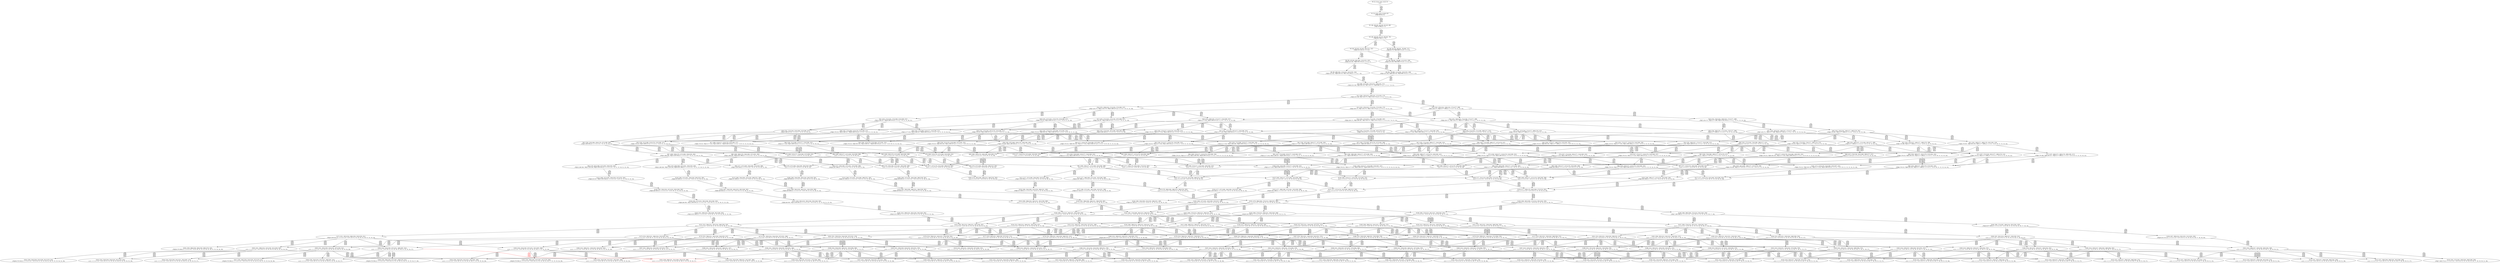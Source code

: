 digraph {
	S0[label="S0: [0, 0] [0, 0] [0, 0] [0, 0] \n{}{}"];
	S1[label="S1: [0, 0] [0, 0] [0, 0] [49, 62] \n{T0J0:49-62}{1}"];
	S2[label="S2: [49, 49] [49, 49] [49, 62] [53, 68] \n{T0J1:53-68}{1, 2}"];
	S3[label="S3: [49, 49] [49, 62] [53, 68] [62, 79] \n{T0J2:62-79}{1, 2, 3}"];
	S4[label="S4: [62, 62] [62, 62] [62, 68] [125, 141] \n{T0J3:125-141}{1, 2, 3, 4}"];
	S5[label="S5: [49, 62] [53, 68] [62, 79] [88, 111] \n{T0J2:62-79, T0J10:88-111}{1, 2, 3, 11}"];
	S6[label="S6: [62, 62] [62, 68] [104, 115] [125, 141] \n{T0J3:125-141, T0J6:104-115}{1, 2, 3, 4, 7}"];
	S7[label="S7: [62, 68] [62, 79] [88, 111] [125, 158] \n{T0J3:125-158, T0J10:88-111}{1, 2, 3, 4, 11}"];
	S8[label="S8: [62, 68] [104, 115] [125, 141] [135, 154] \n{T0J3:125-141, T0J6:104-115, T0J7:135-154}{1, 2, 3, 4, 7, 8}"];
	S9[label="S9: [62, 79] [88, 111] [104, 132] [125, 158] \n{T0J3:125-158, T0J6:104-132, T0J10:88-111}{1, 2, 3, 4, 7, 11}"];
	S10[label="S10: [88, 115] [104, 132] [125, 158] [135, 171] \n{T0J3:125-158, T0J6:104-132, T0J7:135-171, T0J10:88-117}{1, 2, 3, 4, 7, 8, 11}"];
	S11[label="S11: [104, 132] [125, 158] [132, 171] [135, 172] \n{T0J3:125-158, T0J7:135-171, T0J11:132-172}{1, 2, 3, 4, 7, 8, 11, 12}"];
	S12[label="S12: [125, 132] [132, 171] [135, 171] [156, 172] \n{T0J4:156-171, T0J7:135-171, T0J11:132-172}{1, 2, 3, 4, 5, 7, 8, 11, 12}"];
	S13[label="S13: [132, 132] [132, 158] [135, 171] [177, 189] \n{T0J7:135-171, T0J12:177-189}{1, 2, 3, 4, 7, 8, 11, 12, 13}"];
	S14[label="S14: [125, 158] [132, 171] [135, 172] [180, 227] \n{T0J7:135-171, T0J11:132-172, T0J15:180-227}{1, 2, 3, 4, 7, 8, 11, 12, 16}"];
	S15[label="S15: [132, 171] [135, 171] [156, 172] [169, 187] \n{T0J4:156-171, T0J5:169-187, T0J7:135-171, T0J11:132-172}{1, 2, 3, 4, 5, 6, 7, 8, 11, 12}"];
	S16[label="S16: [132, 158] [135, 171] [156, 171] [177, 189] \n{T0J4:156-171, T0J7:135-171, T0J12:177-189}{1, 2, 3, 4, 5, 7, 8, 11, 12, 13}"];
	S17[label="S17: [132, 171] [135, 172] [156, 197] [180, 227] \n{T0J4:156-197, T0J15:180-227}{1, 2, 3, 4, 5, 7, 8, 11, 12, 16}"];
	S18[label="S18: [132, 135] [134, 158] [135, 171] [177, 189] \n{T0J7:135-171, T0J12:177-189, T0J13:134-135}{1, 2, 3, 4, 7, 8, 11, 12, 13, 14}"];
	S19[label="S19: [132, 158] [135, 171] [177, 214] [180, 227] \n{T0J12:177-214, T0J15:180-227}{1, 2, 3, 4, 7, 8, 11, 12, 13, 16}"];
	S20[label="S20: [135, 157] [135, 172] [179, 213] [180, 227] \n{T0J8:179-213, T0J15:180-227}{1, 2, 3, 4, 7, 8, 9, 11, 12, 16}"];
	S21[label="S21: [132, 171] [135, 172] [169, 213] [180, 227] \n{T0J15:180-227, T0J20:169-213}{1, 2, 3, 4, 7, 8, 11, 12, 16, 21}"];
	S22[label="S22: [135, 171] [156, 172] [169, 187] [179, 227] \n{T0J8:179-227}{1, 2, 3, 4, 5, 6, 7, 8, 9, 11, 12}"];
	S23[label="S23: [135, 171] [156, 171] [169, 189] [177, 227] \n{T0J12:177-227}{1, 2, 3, 4, 5, 6, 7, 8, 11, 12, 13}"];
	S24[label="S24: [135, 172] [156, 197] [169, 226] [180, 265] \n{T0J15:180-265}{1, 2, 3, 4, 5, 6, 7, 8, 11, 12, 16}"];
	S25[label="S25: [135, 157] [156, 171] [177, 189] [179, 213] \n{T0J8:179-213, T0J12:177-189}{1, 2, 3, 4, 5, 7, 8, 9, 11, 12, 13}"];
	S26[label="S26: [134, 160] [135, 171] [156, 174] [177, 189] \n{T0J12:177-189}{1, 2, 3, 4, 5, 7, 8, 11, 12, 13, 14}"];
	S27[label="S27: [135, 172] [156, 197] [177, 214] [180, 252] \n{T0J12:177-214, T0J15:180-252}{1, 2, 3, 4, 5, 7, 8, 11, 12, 13, 16}"];
	S28[label="S28: [135, 172] [156, 197] [179, 213] [180, 227] \n{T0J8:179-213, T0J15:180-227}{1, 2, 3, 4, 5, 7, 8, 9, 11, 12, 16}"];
	S29[label="S29: [135, 172] [156, 210] [169, 213] [180, 227] \n{T0J15:180-227}{1, 2, 3, 4, 5, 7, 8, 11, 12, 16, 21}"];
	S30[label="S30: [135, 135] [135, 158] [177, 189] [179, 191] \n{T0J8:179-191, T0J12:177-189}{1, 2, 3, 4, 7, 8, 9, 11, 12, 13, 14}"];
	S31[label="S31: [134, 142] [135, 158] [137, 171] [177, 189] \n{T0J7:135-171, T0J12:177-189, T0J14:137-142}{1, 2, 3, 4, 7, 8, 11, 12, 13, 14, 15}"];
	S32[label="S32: [134, 160] [135, 171] [177, 214] [180, 230] \n{T0J12:177-214, T0J15:180-230}{1, 2, 3, 4, 7, 8, 11, 12, 13, 14, 16}"];
	S33[label="S33: [135, 172] [177, 213] [179, 214] [180, 227] \n{T0J8:179-213, T0J12:177-214, T0J15:180-227}{1, 2, 3, 4, 7, 8, 9, 11, 12, 13, 16}"];
	S34[label="S34: [135, 172] [169, 213] [177, 214] [180, 227] \n{T0J12:177-214, T0J15:180-227, T0J20:169-213}{1, 2, 3, 4, 7, 8, 11, 12, 13, 16, 21}"];
	S35[label="S35: [135, 172] [179, 213] [180, 227] [195, 232] \n{T0J8:179-213, T0J9:195-232, T0J15:180-227}{1, 2, 3, 4, 7, 8, 9, 10, 11, 12, 16}"];
	S36[label="S36: [135, 172] [169, 213] [179, 213] [180, 227] \n{T0J8:179-213, T0J15:180-227, T0J20:169-213}{1, 2, 3, 4, 7, 8, 9, 11, 12, 16, 21}"];
	S37[label="S37: [156, 172] [169, 187] [179, 227] [195, 246] \n{T0J8:179-227, T0J9:195-246}{1, 2, 3, 4, 5, 6, 7, 8, 9, 10, 11, 12}"];
	S38[label="S38: [156, 172] [169, 189] [177, 227] [179, 227] \n{T0J8:179-227, T0J12:177-227}{1, 2, 3, 4, 5, 6, 7, 8, 9, 11, 12, 13}"];
	S39[label="S39: [156, 197] [169, 226] [179, 228] [180, 265] \n{T0J8:179-228, T0J15:180-265}{1, 2, 3, 4, 5, 6, 7, 8, 9, 11, 12, 16}"];
	S40[label="S40: [135, 171] [156, 174] [169, 189] [177, 227] \n{T0J12:177-227}{1, 2, 3, 4, 5, 6, 7, 8, 11, 12, 13, 14}"];
	S41[label="S41: [156, 197] [169, 226] [177, 227] [180, 265] \n{T0J12:177-227, T0J15:180-265}{1, 2, 3, 4, 5, 6, 7, 8, 11, 12, 13, 16}"];
	S42[label="S42: [156, 210] [169, 226] [179, 227] [180, 265] \n{T0J15:180-265}{1, 2, 3, 4, 5, 6, 7, 8, 11, 12, 16, 21}"];
	S43[label="S43: [156, 171] [177, 189] [179, 213] [195, 232] \n{T0J8:179-213, T0J9:195-232, T0J12:177-189}{1, 2, 3, 4, 5, 7, 8, 9, 10, 11, 12, 13}"];
	S44[label="S44: [135, 171] [156, 174] [177, 189] [179, 213] \n{T0J8:179-213, T0J12:177-189}{1, 2, 3, 4, 5, 7, 8, 9, 11, 12, 13, 14}"];
	S45[label="S45: [156, 211] [177, 213] [179, 214] [180, 252] \n{T0J8:179-213, T0J12:177-214, T0J15:180-252}{1, 2, 3, 4, 5, 7, 8, 9, 11, 12, 13, 16}"];
	S46[label="S46: [135, 164] [137, 171] [156, 181] [177, 189] \n{T0J12:177-189}{1, 2, 3, 4, 5, 7, 8, 11, 12, 13, 14, 15}"];
	S47[label="S47: [135, 171] [156, 199] [177, 214] [180, 252] \n{T0J12:177-214, T0J15:180-252}{1, 2, 3, 4, 5, 7, 8, 11, 12, 13, 14, 16}"];
	S48[label="S48: [156, 211] [169, 213] [177, 214] [180, 252] \n{T0J12:177-214, T0J15:180-252}{1, 2, 3, 4, 5, 7, 8, 11, 12, 13, 16, 21}"];
	S49[label="S49: [156, 211] [179, 213] [180, 227] [195, 232] \n{T0J8:179-213, T0J9:195-232, T0J15:180-227}{1, 2, 3, 4, 5, 7, 8, 9, 10, 11, 12, 16}"];
	S50[label="S50: [156, 211] [169, 213] [179, 213] [180, 227] \n{T0J8:179-213, T0J15:180-227}{1, 2, 3, 4, 5, 7, 8, 9, 11, 12, 16, 21}"];
	S51[label="S51: [135, 158] [177, 189] [179, 191] [195, 210] \n{T0J8:179-191, T0J9:195-210, T0J12:177-189}{1, 2, 3, 4, 7, 8, 9, 10, 11, 12, 13, 14}"];
	S52[label="S52: [135, 142] [137, 158] [177, 189] [179, 198] \n{T0J8:179-198, T0J12:177-189}{1, 2, 3, 4, 7, 8, 9, 11, 12, 13, 14, 15}"];
	S53[label="S53: [135, 171] [177, 213] [179, 214] [180, 230] \n{T0J8:179-213, T0J12:177-214, T0J15:180-230}{1, 2, 3, 4, 7, 8, 9, 11, 12, 13, 14, 16}"];
	S54[label="S54: [135, 164] [137, 171] [177, 214] [180, 237] \n{T0J12:177-214, T0J15:180-237}{1, 2, 3, 4, 7, 8, 11, 12, 13, 14, 15, 16}"];
	S55[label="S55: [135, 171] [169, 213] [177, 214] [180, 230] \n{T0J12:177-214, T0J15:180-230, T0J20:169-213}{1, 2, 3, 4, 7, 8, 11, 12, 13, 14, 16, 21}"];
	S56[label="S56: [177, 213] [179, 214] [180, 227] [195, 232] \n{T0J8:179-213, T0J9:195-232, T0J12:177-214, T0J15:180-227}{1, 2, 3, 4, 7, 8, 9, 10, 11, 12, 13, 16}"];
	S57[label="S57: [169, 213] [177, 213] [179, 214] [180, 227] \n{T0J8:179-213, T0J12:177-214, T0J15:180-227, T0J20:169-213}{1, 2, 3, 4, 7, 8, 9, 11, 12, 13, 16, 21}"];
	S58[label="S58: [169, 213] [179, 213] [180, 227] [195, 232] \n{T0J8:179-213, T0J9:195-232, T0J15:180-227, T0J20:169-213}{1, 2, 3, 4, 7, 8, 9, 10, 11, 12, 16, 21}"];
	S59[label="S59: [169, 189] [177, 227] [179, 229] [200, 247] \n{T0J8:179-227, T0J9:195-247, T0J12:177-229}{1, 2, 3, 4, 5, 6, 7, 8, 9, 10, 11, 12, 13}"];
	S60[label="S60: [169, 226] [179, 228] [180, 265] [200, 272] \n{}{1, 2, 3, 4, 5, 6, 7, 8, 9, 10, 11, 12, 16}"];
	S61[label="S61: [156, 174] [169, 189] [177, 227] [179, 227] \n{T0J8:179-227, T0J12:177-227}{1, 2, 3, 4, 5, 6, 7, 8, 9, 11, 12, 13, 14}"];
	S62[label="S62: [169, 226] [177, 227] [179, 253] [200, 266] \n{}{1, 2, 3, 4, 5, 6, 7, 8, 9, 11, 12, 13, 16}"];
	S63[label="S63: [169, 226] [179, 227] [180, 265] [200, 266] \n{}{1, 2, 3, 4, 5, 6, 7, 8, 9, 11, 12, 16, 21}"];
	S64[label="S64: [137, 174] [156, 181] [169, 189] [177, 227] \n{T0J12:177-227}{1, 2, 3, 4, 5, 6, 7, 8, 11, 12, 13, 14, 15}"];
	S65[label="S65: [156, 199] [169, 226] [177, 227] [180, 265] \n{T0J12:177-227, T0J15:180-265}{1, 2, 3, 4, 5, 6, 7, 8, 11, 12, 13, 14, 16}"];
	S66[label="S66: [169, 226] [177, 227] [180, 252] [200, 266] \n{}{1, 2, 3, 4, 5, 6, 7, 8, 11, 12, 13, 16, 21}"];
	S67[label="S67: [169, 226] [179, 227] [180, 234] [220, 265] \n{T0J15:180-265, T0J21:220-234}{1, 2, 3, 4, 5, 6, 7, 8, 11, 12, 16, 21, 22}"];
	S68[label="S68: [169, 186] [179, 226] [180, 227] [181, 265] \n{T0J15:180-265, T0J24:181-186}{1, 2, 3, 4, 5, 6, 7, 8, 11, 12, 16, 21, 25}"];
	S69[label="S69: [156, 189] [177, 191] [179, 213] [195, 232] \n{T0J8:179-213, T0J9:195-232, T0J12:177-189}{1, 2, 3, 4, 5, 7, 8, 9, 10, 11, 12, 13, 14}"];
	S70[label="S70: [177, 214] [179, 227] [180, 232] [201, 252] \n{}{1, 2, 3, 4, 5, 7, 8, 9, 10, 11, 12, 13, 16}"];
	S71[label="S71: [137, 171] [156, 181] [177, 189] [179, 213] \n{T0J8:179-213, T0J12:177-189}{1, 2, 3, 4, 5, 7, 8, 9, 11, 12, 13, 14, 15}"];
	S72[label="S72: [156, 210] [177, 213] [179, 214] [180, 252] \n{T0J8:179-213, T0J12:177-214, T0J15:180-252}{1, 2, 3, 4, 5, 7, 8, 9, 11, 12, 13, 14, 16}"];
	S73[label="S73: [169, 213] [177, 214] [180, 227] [200, 252] \n{}{1, 2, 3, 4, 5, 7, 8, 9, 11, 12, 13, 16, 21}"];
	S74[label="S74: [137, 171] [156, 203] [177, 214] [180, 252] \n{T0J12:177-214, T0J15:180-252}{1, 2, 3, 4, 5, 7, 8, 11, 12, 13, 14, 15, 16}"];
	S75[label="S75: [156, 210] [169, 213] [177, 214] [180, 252] \n{T0J12:177-214, T0J15:180-252}{1, 2, 3, 4, 5, 7, 8, 11, 12, 13, 14, 16, 21}"];
	S76[label="S76: [169, 213] [179, 227] [180, 232] [200, 252] \n{}{1, 2, 3, 4, 5, 7, 8, 9, 10, 11, 12, 16, 21}"];
	S77[label="S77: [137, 164] [177, 189] [179, 198] [195, 217] \n{T0J8:179-198, T0J9:195-217, T0J12:177-189}{1, 2, 3, 4, 7, 8, 9, 10, 11, 12, 13, 14, 15}"];
	S78[label="S78: [177, 213] [179, 214] [180, 230] [195, 252] \n{T0J8:179-213, T0J9:195-232, T0J12:177-214, T0J15:180-252}{1, 2, 3, 4, 7, 8, 9, 10, 11, 12, 13, 14, 16}"];
	S79[label="S79: [137, 171] [177, 213] [179, 214] [180, 237] \n{T0J8:179-213, T0J12:177-214, T0J15:180-237}{1, 2, 3, 4, 7, 8, 9, 11, 12, 13, 14, 15, 16}"];
	S80[label="S80: [169, 213] [177, 213] [179, 214] [180, 230] \n{T0J8:179-213, T0J12:177-214, T0J15:180-230, T0J20:169-213}{1, 2, 3, 4, 7, 8, 9, 11, 12, 13, 14, 16, 21}"];
	S81[label="S81: [137, 171] [169, 213] [177, 214] [180, 237] \n{T0J12:177-214, T0J15:180-237, T0J20:169-213}{1, 2, 3, 4, 7, 8, 11, 12, 13, 14, 15, 16, 21}"];
	S82[label="S82: [169, 192] [177, 227] [179, 232] [200, 249] \n{T0J9:195-249}{1, 2, 3, 4, 5, 6, 7, 8, 9, 10, 11, 12, 13, 14}"];
	S83[label="S83: [177, 228] [179, 265] [200, 272] [214, 301] \n{}{1, 2, 3, 4, 5, 6, 7, 8, 9, 10, 11, 12, 13, 16}"];
	S84[label="S84: [179, 227] [180, 265] [200, 266] [213, 301] \n{}{1, 2, 3, 4, 5, 6, 7, 8, 9, 10, 11, 12, 16, 21}"];
	S85[label="S85: [156, 181] [169, 189] [177, 227] [179, 230] \n{T0J8:179-230, T0J12:177-227}{1, 2, 3, 4, 5, 6, 7, 8, 9, 11, 12, 13, 14, 15}"];
	S86[label="S86: [169, 226] [177, 227] [179, 255] [200, 266] \n{}{1, 2, 3, 4, 5, 6, 7, 8, 9, 11, 12, 13, 14, 16}"];
	S87[label="S87: [177, 227] [179, 252] [200, 266] [213, 282] \n{}{1, 2, 3, 4, 5, 6, 7, 8, 9, 11, 12, 13, 16, 21}"];
	S88[label="S88: [179, 227] [180, 234] [200, 265] [220, 282] \n{}{1, 2, 3, 4, 5, 6, 7, 8, 9, 11, 12, 16, 21, 22}"];
	S89[label="S89: [179, 226] [180, 227] [181, 265] [200, 266] \n{}{1, 2, 3, 4, 5, 6, 7, 8, 9, 11, 12, 16, 21, 25}"];
	S90[label="S90: [156, 203] [169, 226] [177, 227] [180, 265] \n{T0J12:177-227, T0J15:180-265}{1, 2, 3, 4, 5, 6, 7, 8, 11, 12, 13, 14, 15, 16}"];
	S91[label="S91: [169, 226] [177, 227] [180, 252] [200, 266] \n{}{1, 2, 3, 4, 5, 6, 7, 8, 11, 12, 13, 14, 16, 21}"];
	S92[label="S92: [177, 227] [180, 234] [200, 252] [220, 266] \n{T0J21:220-234}{1, 2, 3, 4, 5, 6, 7, 8, 11, 12, 13, 16, 21, 22}"];
	S93[label="S93: [177, 226] [180, 227] [181, 252] [200, 266] \n{T0J24:181-186}{1, 2, 3, 4, 5, 6, 7, 8, 11, 12, 13, 16, 21, 25}"];
	S94[label="S94: [179, 201] [180, 227] [193, 234] [220, 265] \n{T0J15:180-265, T0J21:220-234, T0J22:193-201}{1, 2, 3, 4, 5, 6, 7, 8, 11, 12, 16, 21, 22, 23}"];
	S95[label="S95: [179, 226] [180, 227] [181, 234] [220, 265] \n{T0J15:180-265, T0J21:220-234, T0J24:181-186}{1, 2, 3, 4, 5, 6, 7, 8, 11, 12, 16, 21, 22, 25}"];
	S96[label="S96: [156, 189] [177, 198] [179, 213] [195, 232] \n{T0J8:179-213, T0J9:195-232, T0J12:177-189}{1, 2, 3, 4, 5, 7, 8, 9, 10, 11, 12, 13, 14, 15}"];
	S97[label="S97: [177, 214] [179, 230] [180, 252] [208, 252] \n{}{1, 2, 3, 4, 5, 7, 8, 9, 10, 11, 12, 13, 14, 16}"];
	S98[label="S98: [156, 210] [177, 213] [179, 214] [180, 252] \n{T0J8:179-213, T0J12:177-214, T0J15:180-252}{1, 2, 3, 4, 5, 7, 8, 9, 11, 12, 13, 14, 15, 16}"];
	S99[label="S99: [169, 213] [177, 214] [180, 230] [200, 252] \n{}{1, 2, 3, 4, 5, 7, 8, 9, 11, 12, 13, 14, 16, 21}"];
	S100[label="S100: [156, 210] [169, 213] [177, 214] [180, 252] \n{T0J12:177-214, T0J15:180-252}{1, 2, 3, 4, 5, 7, 8, 11, 12, 13, 14, 15, 16, 21}"];
	S101[label="S101: [177, 213] [179, 214] [180, 232] [197, 252] \n{T0J8:179-213, T0J9:195-232, T0J12:177-214, T0J15:180-252}{1, 2, 3, 4, 7, 8, 9, 10, 11, 12, 13, 14, 15, 16}"];
	S102[label="S102: [169, 213] [177, 213] [180, 214] [181, 237] \n{T0J8:179-213, T0J12:177-214, T0J15:180-237, T0J20:169-213}{1, 2, 3, 4, 7, 8, 9, 11, 12, 13, 14, 15, 16, 21}"];
	S103[label="S103: [169, 199] [177, 227] [179, 232] [200, 256] \n{T0J9:195-256}{1, 2, 3, 4, 5, 6, 7, 8, 9, 10, 11, 12, 13, 14, 15}"];
	S104[label="S104: [177, 231] [179, 265] [200, 272] [214, 301] \n{}{1, 2, 3, 4, 5, 6, 7, 8, 9, 10, 11, 12, 13, 14, 16}"];
	S105[label="S105: [179, 265] [200, 266] [213, 284] [224, 302] \n{}{1, 2, 3, 4, 5, 6, 7, 8, 9, 10, 11, 12, 13, 16, 21}"];
	S106[label="S106: [169, 226] [177, 227] [179, 259] [200, 266] \n{}{1, 2, 3, 4, 5, 6, 7, 8, 9, 11, 12, 13, 14, 15, 16}"];
	S107[label="S107: [177, 227] [179, 252] [200, 266] [213, 282] \n{}{1, 2, 3, 4, 5, 6, 7, 8, 9, 11, 12, 13, 14, 16, 21}"];
	S108[label="S108: [180, 234] [200, 265] [220, 282] [239, 302] \n{T0J9:239-302}{1, 2, 3, 4, 5, 6, 7, 8, 9, 10, 11, 12, 16, 21, 22}"];
	S109[label="S109: [180, 227] [181, 265] [200, 266] [239, 301] \n{T0J9:239-301}{1, 2, 3, 4, 5, 6, 7, 8, 9, 10, 11, 12, 16, 21, 25}"];
	S110[label="S110: [169, 226] [177, 227] [180, 252] [200, 266] \n{}{1, 2, 3, 4, 5, 6, 7, 8, 11, 12, 13, 14, 15, 16, 21}"];
	S111[label="S111: [177, 227] [180, 234] [200, 252] [220, 266] \n{T0J21:220-234}{1, 2, 3, 4, 5, 6, 7, 8, 11, 12, 13, 14, 16, 21, 22}"];
	S112[label="S112: [177, 186] [180, 227] [181, 252] [200, 266] \n{T0J24:181-186}{1, 2, 3, 4, 5, 6, 7, 8, 11, 12, 13, 14, 16, 21, 25}"];
	S113[label="S113: [180, 234] [200, 252] [220, 266] [221, 283] \n{T0J8:221-283}{1, 2, 3, 4, 5, 6, 7, 8, 9, 11, 12, 13, 16, 21, 22}"];
	S114[label="S114: [180, 227] [181, 252] [200, 266] [221, 282] \n{T0J8:221-282}{1, 2, 3, 4, 5, 6, 7, 8, 9, 11, 12, 13, 16, 21, 25}"];
	S115[label="S115: [180, 227] [193, 234] [220, 257] [223, 265] \n{T0J8:223-257, T0J21:220-234}{1, 2, 3, 4, 5, 6, 7, 8, 9, 11, 12, 16, 21, 22, 23}"];
	S116[label="S116: [180, 227] [181, 234] [220, 265] [223, 282] \n{T0J8:223-282}{1, 2, 3, 4, 5, 6, 7, 8, 9, 11, 12, 16, 21, 22, 25}"];
	S117[label="S117: [177, 214] [179, 232] [180, 252] [208, 252] \n{}{1, 2, 3, 4, 5, 7, 8, 9, 10, 11, 12, 13, 14, 15, 16}"];
	S118[label="S118: [169, 213] [177, 214] [180, 237] [200, 252] \n{}{1, 2, 3, 4, 5, 7, 8, 9, 11, 12, 13, 14, 15, 16, 21}"];
	S119[label="S119: [177, 238] [179, 265] [200, 272] [214, 301] \n{}{1, 2, 3, 4, 5, 6, 7, 8, 9, 10, 11, 12, 13, 14, 15, 16}"];
	S120[label="S120: [179, 266] [200, 268] [213, 284] [224, 302] \n{}{1, 2, 3, 4, 5, 6, 7, 8, 9, 10, 11, 12, 13, 14, 16, 21}"];
	S121[label="S121: [177, 227] [179, 252] [200, 266] [213, 282] \n{}{1, 2, 3, 4, 5, 6, 7, 8, 9, 11, 12, 13, 14, 15, 16, 21}"];
	S122[label="S122: [200, 265] [220, 282] [221, 291] [239, 309] \n{T0J9:239-309}{1, 2, 3, 4, 5, 6, 7, 8, 9, 10, 11, 12, 13, 16, 21, 22}"];
	S123[label="S123: [181, 265] [200, 266] [221, 284] [239, 302] \n{T0J9:239-302}{1, 2, 3, 4, 5, 6, 7, 8, 9, 10, 11, 12, 13, 16, 21, 25}"];
	S124[label="S124: [177, 227] [180, 234] [200, 252] [220, 266] \n{T0J21:220-234}{1, 2, 3, 4, 5, 6, 7, 8, 11, 12, 13, 14, 15, 16, 21, 22}"];
	S125[label="S125: [177, 186] [180, 227] [181, 252] [200, 266] \n{T0J24:181-186}{1, 2, 3, 4, 5, 6, 7, 8, 11, 12, 13, 14, 15, 16, 21, 25}"];
	S126[label="S126: [180, 234] [200, 252] [220, 266] [221, 283] \n{T0J8:221-283}{1, 2, 3, 4, 5, 6, 7, 8, 9, 11, 12, 13, 14, 16, 21, 22}"];
	S127[label="S127: [180, 227] [181, 242] [200, 252] [221, 266] \n{T0J8:221-242}{1, 2, 3, 4, 5, 6, 7, 8, 9, 11, 12, 13, 14, 16, 21, 25}"];
	S128[label="S128: [193, 234] [220, 257] [223, 265] [240, 302] \n{T0J9:240-302}{1, 2, 3, 4, 5, 6, 7, 8, 9, 10, 11, 12, 16, 21, 22, 23}"];
	S129[label="S129: [181, 234] [220, 265] [223, 282] [240, 302] \n{T0J9:240-302}{1, 2, 3, 4, 5, 6, 7, 8, 9, 10, 11, 12, 16, 21, 22, 25}"];
	S130[label="S130: [180, 265] [200, 272] [214, 301] [245, 320] \n{T0J16:245-320}{1, 2, 3, 4, 5, 6, 7, 8, 9, 10, 11, 12, 13, 14, 15, 16, 17}"];
	S131[label="S131: [179, 268] [200, 273] [213, 294] [221, 302] \n{}{1, 2, 3, 4, 5, 6, 7, 8, 9, 10, 11, 12, 13, 14, 15, 16, 21}"];
	S132[label="S132: [200, 268] [220, 282] [221, 291] [239, 309] \n{}{1, 2, 3, 4, 5, 6, 7, 8, 9, 10, 11, 12, 13, 14, 16, 21, 22}"];
	S133[label="S133: [181, 266] [200, 268] [221, 284] [239, 302] \n{}{1, 2, 3, 4, 5, 6, 7, 8, 9, 10, 11, 12, 13, 14, 16, 21, 25}"];
	S134[label="S134: [180, 234] [200, 252] [220, 266] [221, 283] \n{T0J8:221-283}{1, 2, 3, 4, 5, 6, 7, 8, 9, 11, 12, 13, 14, 15, 16, 21, 22}"];
	S135[label="S135: [180, 227] [181, 242] [200, 252] [221, 266] \n{T0J8:221-242}{1, 2, 3, 4, 5, 6, 7, 8, 9, 11, 12, 13, 14, 15, 16, 21, 25}"];
	S136[label="S136: [220, 257] [223, 265] [238, 291] [240, 302] \n{T0J9:240-302, T0J12:238-291}{1, 2, 3, 4, 5, 6, 7, 8, 9, 10, 11, 12, 13, 16, 21, 22, 23}"];
	S137[label="S137: [220, 265] [223, 282] [226, 291] [240, 302] \n{T0J9:240-302, T0J12:226-291}{1, 2, 3, 4, 5, 6, 7, 8, 9, 10, 11, 12, 13, 16, 21, 22, 25}"];
	S138[label="S138: [180, 266] [200, 272] [214, 301] [245, 320] \n{T0J17:180-266}{1, 2, 3, 4, 5, 6, 7, 8, 9, 10, 11, 12, 13, 14, 15, 16, 17, 18}"];
	S139[label="S139: [200, 273] [213, 301] [221, 320] [245, 351] \n{}{1, 2, 3, 4, 5, 6, 7, 8, 9, 10, 11, 12, 13, 14, 15, 16, 17, 21}"];
	S140[label="S140: [200, 275] [213, 294] [221, 302] [230, 333] \n{}{1, 2, 3, 4, 5, 6, 7, 8, 9, 10, 11, 12, 13, 14, 15, 16, 21, 22}"];
	S141[label="S141: [181, 273] [200, 285] [213, 294] [221, 302] \n{}{1, 2, 3, 4, 5, 6, 7, 8, 9, 10, 11, 12, 13, 14, 15, 16, 21, 25}"];
	S142[label="S142: [200, 273] [213, 293] [215, 294] [221, 302] \n{T0J25:215-293}{1, 2, 3, 4, 5, 6, 7, 8, 9, 10, 11, 12, 13, 14, 15, 16, 21, 26}"];
	S143[label="S143: [200, 273] [213, 294] [221, 302] [243, 348] \n{T0J26:243-348}{1, 2, 3, 4, 5, 6, 7, 8, 9, 10, 11, 12, 13, 14, 15, 16, 21, 27}"];
	S144[label="S144: [222, 260] [223, 265] [238, 291] [240, 302] \n{T0J13:222-260}{1, 2, 3, 4, 5, 6, 7, 8, 9, 10, 11, 12, 13, 14, 16, 21, 22, 23}"];
	S145[label="S145: [222, 268] [223, 282] [226, 291] [240, 302] \n{T0J13:222-268}{1, 2, 3, 4, 5, 6, 7, 8, 9, 10, 11, 12, 13, 14, 16, 21, 22, 25}"];
	S146[label="S146: [200, 272] [207, 300] [214, 301] [245, 320] \n{T0J18:207-300}{1, 2, 3, 4, 5, 6, 7, 8, 9, 10, 11, 12, 13, 14, 15, 16, 17, 18, 19}"];
	S147[label="S147: [200, 274] [213, 301] [221, 320] [245, 351] \n{}{1, 2, 3, 4, 5, 6, 7, 8, 9, 10, 11, 12, 13, 14, 15, 16, 17, 18, 21}"];
	S148[label="S148: [213, 301] [221, 320] [230, 337] [251, 357] \n{}{1, 2, 3, 4, 5, 6, 7, 8, 9, 10, 11, 12, 13, 14, 15, 16, 17, 21, 22}"];
	S149[label="S149: [200, 289] [213, 301] [221, 320] [245, 373] \n{}{1, 2, 3, 4, 5, 6, 7, 8, 9, 10, 11, 12, 13, 14, 15, 16, 17, 21, 25}"];
	S150[label="S150: [213, 293] [215, 301] [221, 320] [245, 355] \n{}{1, 2, 3, 4, 5, 6, 7, 8, 9, 10, 11, 12, 13, 14, 15, 16, 17, 21, 26}"];
	S151[label="S151: [213, 301] [221, 320] [243, 348] [264, 355] \n{}{1, 2, 3, 4, 5, 6, 7, 8, 9, 10, 11, 12, 13, 14, 15, 16, 17, 21, 27}"];
	S152[label="S152: [213, 294] [221, 302] [224, 306] [230, 333] \n{}{1, 2, 3, 4, 5, 6, 7, 8, 9, 10, 11, 12, 13, 14, 15, 16, 21, 22, 23}"];
	S153[label="S153: [200, 291] [213, 294] [221, 302] [230, 355] \n{}{1, 2, 3, 4, 5, 6, 7, 8, 9, 10, 11, 12, 13, 14, 15, 16, 21, 22, 25}"];
	S154[label="S154: [213, 293] [215, 294] [221, 302] [230, 337] \n{}{1, 2, 3, 4, 5, 6, 7, 8, 9, 10, 11, 12, 13, 14, 15, 16, 21, 22, 26}"];
	S155[label="S155: [213, 294] [221, 302] [230, 337] [251, 348] \n{}{1, 2, 3, 4, 5, 6, 7, 8, 9, 10, 11, 12, 13, 14, 15, 16, 21, 22, 27}"];
	S156[label="S156: [200, 289] [213, 294] [215, 302] [221, 316] \n{}{1, 2, 3, 4, 5, 6, 7, 8, 9, 10, 11, 12, 13, 14, 15, 16, 21, 25, 26}"];
	S157[label="S157: [200, 289] [213, 294] [221, 302] [243, 371] \n{}{1, 2, 3, 4, 5, 6, 7, 8, 9, 10, 11, 12, 13, 14, 15, 16, 21, 25, 27}"];
	S158[label="S158: [213, 293] [215, 294] [221, 302] [243, 348] \n{}{1, 2, 3, 4, 5, 6, 7, 8, 9, 10, 11, 12, 13, 14, 15, 16, 21, 26, 27}"];
	S159[label="S159: [207, 300] [214, 301] [231, 311] [245, 320] \n{T0J19:231-311}{1, 2, 3, 4, 5, 6, 7, 8, 9, 10, 11, 12, 13, 14, 15, 16, 17, 18, 19, 20}"];
	S160[label="S160: [207, 301] [214, 308] [227, 320] [245, 351] \n{}{1, 2, 3, 4, 5, 6, 7, 8, 9, 10, 11, 12, 13, 14, 15, 16, 17, 18, 19, 21}"];
	S161[label="S161: [213, 302] [221, 320] [230, 338] [251, 357] \n{}{1, 2, 3, 4, 5, 6, 7, 8, 9, 10, 11, 12, 13, 14, 15, 16, 17, 18, 21, 22}"];
	S162[label="S162: [200, 292] [213, 301] [221, 320] [245, 373] \n{}{1, 2, 3, 4, 5, 6, 7, 8, 9, 10, 11, 12, 13, 14, 15, 16, 17, 18, 21, 25}"];
	S163[label="S163: [213, 294] [215, 301] [221, 320] [245, 355] \n{}{1, 2, 3, 4, 5, 6, 7, 8, 9, 10, 11, 12, 13, 14, 15, 16, 17, 18, 21, 26}"];
	S164[label="S164: [213, 302] [221, 320] [243, 348] [264, 355] \n{}{1, 2, 3, 4, 5, 6, 7, 8, 9, 10, 11, 12, 13, 14, 15, 16, 17, 18, 21, 27}"];
	S165[label="S165: [221, 320] [224, 324] [230, 337] [251, 376] \n{}{1, 2, 3, 4, 5, 6, 7, 8, 9, 10, 11, 12, 13, 14, 15, 16, 17, 21, 22, 23}"];
	S166[label="S166: [213, 309] [221, 320] [230, 355] [251, 373] \n{}{1, 2, 3, 4, 5, 6, 7, 8, 9, 10, 11, 12, 13, 14, 15, 16, 17, 21, 22, 25}"];
	S167[label="S167: [215, 301] [221, 320] [230, 355] [251, 375] \n{}{1, 2, 3, 4, 5, 6, 7, 8, 9, 10, 11, 12, 13, 14, 15, 16, 17, 21, 22, 26}"];
	S168[label="S168: [221, 320] [230, 348] [251, 355] [264, 376] \n{}{1, 2, 3, 4, 5, 6, 7, 8, 9, 10, 11, 12, 13, 14, 15, 16, 17, 21, 22, 27}"];
	S169[label="S169: [213, 301] [215, 316] [221, 320] [245, 373] \n{}{1, 2, 3, 4, 5, 6, 7, 8, 9, 10, 11, 12, 13, 14, 15, 16, 17, 21, 25, 26}"];
	S170[label="S170: [213, 309] [221, 320] [243, 371] [264, 376] \n{}{1, 2, 3, 4, 5, 6, 7, 8, 9, 10, 11, 12, 13, 14, 15, 16, 17, 21, 25, 27}"];
	S171[label="S171: [215, 301] [221, 320] [243, 348] [264, 375] \n{}{1, 2, 3, 4, 5, 6, 7, 8, 9, 10, 11, 12, 13, 14, 15, 16, 17, 21, 26, 27}"];
	S172[label="S172: [221, 302] [224, 306] [230, 333] [259, 351] \n{T0J23:259-351}{1, 2, 3, 4, 5, 6, 7, 8, 9, 10, 11, 12, 13, 14, 15, 16, 21, 22, 23, 24}"];
	S173[label="S173: [213, 302] [221, 306] [224, 322] [230, 355] \n{}{1, 2, 3, 4, 5, 6, 7, 8, 9, 10, 11, 12, 13, 14, 15, 16, 21, 22, 23, 25}"];
	S174[label="S174: [215, 294] [221, 302] [230, 324] [233, 337] \n{}{1, 2, 3, 4, 5, 6, 7, 8, 9, 10, 11, 12, 13, 14, 15, 16, 21, 22, 23, 26}"];
	S175[label="S175: [221, 302] [224, 324] [230, 337] [251, 348] \n{}{1, 2, 3, 4, 5, 6, 7, 8, 9, 10, 11, 12, 13, 14, 15, 16, 21, 22, 23, 27}"];
	S176[label="S176: [213, 294] [215, 302] [221, 316] [230, 355] \n{}{1, 2, 3, 4, 5, 6, 7, 8, 9, 10, 11, 12, 13, 14, 15, 16, 21, 22, 25, 26}"];
	S177[label="S177: [213, 302] [221, 309] [230, 357] [251, 371] \n{}{1, 2, 3, 4, 5, 6, 7, 8, 9, 10, 11, 12, 13, 14, 15, 16, 21, 22, 25, 27}"];
	S178[label="S178: [215, 294] [221, 302] [230, 348] [251, 357] \n{}{1, 2, 3, 4, 5, 6, 7, 8, 9, 10, 11, 12, 13, 14, 15, 16, 21, 22, 26, 27}"];
	S179[label="S179: [213, 294] [215, 302] [221, 318] [243, 371] \n{}{1, 2, 3, 4, 5, 6, 7, 8, 9, 10, 11, 12, 13, 14, 15, 16, 21, 25, 26, 27}"];
	S180[label="S180: [215, 294] [215, 302] [221, 316] [283, 375] \n{T0J29:283-375}{1, 2, 3, 4, 5, 6, 7, 8, 9, 10, 11, 12, 13, 14, 15, 16, 21, 25, 26, 30}"];
	S181[label="S181: [214, 308] [227, 320] [238, 340] [245, 356] \n{}{1, 2, 3, 4, 5, 6, 7, 8, 9, 10, 11, 12, 13, 14, 15, 16, 17, 18, 19, 20, 21}"];
	S182[label="S182: [214, 320] [227, 336] [240, 351] [251, 357] \n{}{1, 2, 3, 4, 5, 6, 7, 8, 9, 10, 11, 12, 13, 14, 15, 16, 17, 18, 19, 21, 22}"];
	S183[label="S183: [213, 308] [219, 320] [227, 326] [245, 373] \n{}{1, 2, 3, 4, 5, 6, 7, 8, 9, 10, 11, 12, 13, 14, 15, 16, 17, 18, 19, 21, 25}"];
	S184[label="S184: [214, 301] [221, 320] [227, 328] [245, 355] \n{}{1, 2, 3, 4, 5, 6, 7, 8, 9, 10, 11, 12, 13, 14, 15, 16, 17, 18, 19, 21, 26}"];
	S185[label="S185: [214, 320] [227, 336] [243, 348] [264, 355] \n{}{1, 2, 3, 4, 5, 6, 7, 8, 9, 10, 11, 12, 13, 14, 15, 16, 17, 18, 19, 21, 27}"];
	S186[label="S186: [221, 321] [224, 324] [230, 338] [251, 376] \n{}{1, 2, 3, 4, 5, 6, 7, 8, 9, 10, 11, 12, 13, 14, 15, 16, 17, 18, 21, 22, 23}"];
	S187[label="S187: [213, 310] [221, 320] [230, 356] [251, 373] \n{}{1, 2, 3, 4, 5, 6, 7, 8, 9, 10, 11, 12, 13, 14, 15, 16, 17, 18, 21, 22, 25}"];
	S188[label="S188: [215, 302] [221, 320] [230, 355] [251, 375] \n{}{1, 2, 3, 4, 5, 6, 7, 8, 9, 10, 11, 12, 13, 14, 15, 16, 17, 18, 21, 22, 26}"];
	S189[label="S189: [221, 321] [230, 348] [251, 355] [264, 376] \n{}{1, 2, 3, 4, 5, 6, 7, 8, 9, 10, 11, 12, 13, 14, 15, 16, 17, 18, 21, 22, 27}"];
	S190[label="S190: [213, 302] [215, 317] [221, 320] [245, 373] \n{}{1, 2, 3, 4, 5, 6, 7, 8, 9, 10, 11, 12, 13, 14, 15, 16, 17, 18, 21, 25, 26}"];
	S191[label="S191: [213, 310] [221, 320] [243, 372] [264, 376] \n{}{1, 2, 3, 4, 5, 6, 7, 8, 9, 10, 11, 12, 13, 14, 15, 16, 17, 18, 21, 25, 27}"];
	S192[label="S192: [215, 302] [221, 320] [243, 348] [264, 375] \n{}{1, 2, 3, 4, 5, 6, 7, 8, 9, 10, 11, 12, 13, 14, 15, 16, 17, 18, 21, 26, 27}"];
	S193[label="S193: [224, 324] [230, 337] [251, 351] [267, 384] \n{}{1, 2, 3, 4, 5, 6, 7, 8, 9, 10, 11, 12, 13, 14, 15, 16, 17, 21, 22, 23, 24}"];
	S194[label="S194: [221, 320] [224, 324] [230, 355] [251, 384] \n{}{1, 2, 3, 4, 5, 6, 7, 8, 9, 10, 11, 12, 13, 14, 15, 16, 17, 21, 22, 23, 25}"];
	S195[label="S195: [221, 320] [230, 324] [233, 355] [251, 376] \n{}{1, 2, 3, 4, 5, 6, 7, 8, 9, 10, 11, 12, 13, 14, 15, 16, 17, 21, 22, 23, 26}"];
	S196[label="S196: [224, 324] [230, 348] [251, 355] [264, 384] \n{}{1, 2, 3, 4, 5, 6, 7, 8, 9, 10, 11, 12, 13, 14, 15, 16, 17, 21, 22, 23, 27}"];
	S197[label="S197: [215, 318] [221, 320] [230, 357] [251, 376] \n{}{1, 2, 3, 4, 5, 6, 7, 8, 9, 10, 11, 12, 13, 14, 15, 16, 17, 21, 22, 25, 26}"];
	S198[label="S198: [221, 320] [230, 357] [251, 373] [264, 384] \n{}{1, 2, 3, 4, 5, 6, 7, 8, 9, 10, 11, 12, 13, 14, 15, 16, 17, 21, 22, 25, 27}"];
	S199[label="S199: [221, 320] [230, 348] [251, 357] [264, 376] \n{}{1, 2, 3, 4, 5, 6, 7, 8, 9, 10, 11, 12, 13, 14, 15, 16, 17, 21, 22, 26, 27}"];
	S200[label="S200: [215, 318] [221, 320] [243, 373] [264, 376] \n{}{1, 2, 3, 4, 5, 6, 7, 8, 9, 10, 11, 12, 13, 14, 15, 16, 17, 21, 25, 26, 27}"];
	S201[label="S201: [215, 316] [221, 320] [245, 375] [283, 376] \n{}{1, 2, 3, 4, 5, 6, 7, 8, 9, 10, 11, 12, 13, 14, 15, 16, 17, 21, 25, 26, 30}"];
	S202[label="S202: [221, 306] [224, 322] [230, 351] [259, 355] \n{}{1, 2, 3, 4, 5, 6, 7, 8, 9, 10, 11, 12, 13, 14, 15, 16, 21, 22, 23, 24, 25}"];
	S203[label="S203: [221, 302] [230, 324] [233, 337] [259, 351] \n{}{1, 2, 3, 4, 5, 6, 7, 8, 9, 10, 11, 12, 13, 14, 15, 16, 21, 22, 23, 24, 26}"];
	S204[label="S204: [224, 324] [230, 337] [251, 348] [267, 351] \n{}{1, 2, 3, 4, 5, 6, 7, 8, 9, 10, 11, 12, 13, 14, 15, 16, 21, 22, 23, 24, 27}"];
	S205[label="S205: [259, 268] [259, 294] [259, 306] [279, 333] \n{T0J28:279-294}{1, 2, 3, 4, 5, 6, 7, 8, 9, 10, 11, 12, 13, 14, 15, 16, 21, 22, 23, 24, 29}"];
	S206[label="S206: [215, 306] [221, 318] [230, 324] [233, 355] \n{}{1, 2, 3, 4, 5, 6, 7, 8, 9, 10, 11, 12, 13, 14, 15, 16, 21, 22, 23, 25, 26}"];
	S207[label="S207: [221, 309] [224, 324] [230, 357] [251, 373] \n{}{1, 2, 3, 4, 5, 6, 7, 8, 9, 10, 11, 12, 13, 14, 15, 16, 21, 22, 23, 25, 27}"];
	S208[label="S208: [221, 302] [230, 324] [233, 348] [251, 357] \n{}{1, 2, 3, 4, 5, 6, 7, 8, 9, 10, 11, 12, 13, 14, 15, 16, 21, 22, 23, 26, 27}"];
	S209[label="S209: [215, 309] [221, 318] [230, 357] [251, 373] \n{}{1, 2, 3, 4, 5, 6, 7, 8, 9, 10, 11, 12, 13, 14, 15, 16, 21, 22, 25, 26, 27}"];
	S210[label="S210: [215, 302] [221, 316] [230, 357] [283, 375] \n{}{1, 2, 3, 4, 5, 6, 7, 8, 9, 10, 11, 12, 13, 14, 15, 16, 21, 22, 25, 26, 30}"];
	S211[label="S211: [215, 302] [221, 318] [243, 373] [283, 378] \n{}{1, 2, 3, 4, 5, 6, 7, 8, 9, 10, 11, 12, 13, 14, 15, 16, 21, 25, 26, 27, 30}"];
	S212[label="S212: [227, 336] [238, 351] [245, 357] [251, 372] \n{}{1, 2, 3, 4, 5, 6, 7, 8, 9, 10, 11, 12, 13, 14, 15, 16, 17, 18, 19, 20, 21, 22}"];
	S213[label="S213: [219, 320] [227, 326] [238, 347] [245, 373] \n{}{1, 2, 3, 4, 5, 6, 7, 8, 9, 10, 11, 12, 13, 14, 15, 16, 17, 18, 19, 20, 21, 25}"];
	S214[label="S214: [221, 320] [227, 328] [238, 340] [245, 356] \n{}{1, 2, 3, 4, 5, 6, 7, 8, 9, 10, 11, 12, 13, 14, 15, 16, 17, 18, 19, 20, 21, 26}"];
	S215[label="S215: [227, 336] [238, 348] [245, 355] [264, 359] \n{}{1, 2, 3, 4, 5, 6, 7, 8, 9, 10, 11, 12, 13, 14, 15, 16, 17, 18, 19, 20, 21, 27}"];
	S216[label="S216: [245, 272] [245, 320] [245, 340] [248, 356] \n{T0J27:248-272}{1, 2, 3, 4, 5, 6, 7, 8, 9, 10, 11, 12, 13, 14, 15, 16, 17, 18, 19, 20, 21, 28}"];
	S217[label="S217: [224, 324] [230, 338] [240, 355] [251, 376] \n{}{1, 2, 3, 4, 5, 6, 7, 8, 9, 10, 11, 12, 13, 14, 15, 16, 17, 18, 19, 21, 22, 23}"];
	S218[label="S218: [219, 320] [227, 344] [240, 357] [251, 373] \n{}{1, 2, 3, 4, 5, 6, 7, 8, 9, 10, 11, 12, 13, 14, 15, 16, 17, 18, 19, 21, 22, 25}"];
	S219[label="S219: [221, 320] [227, 336] [240, 355] [251, 375] \n{}{1, 2, 3, 4, 5, 6, 7, 8, 9, 10, 11, 12, 13, 14, 15, 16, 17, 18, 19, 21, 22, 26}"];
	S220[label="S220: [227, 348] [240, 355] [251, 355] [264, 376] \n{}{1, 2, 3, 4, 5, 6, 7, 8, 9, 10, 11, 12, 13, 14, 15, 16, 17, 18, 19, 21, 22, 27}"];
	S221[label="S221: [215, 318] [221, 320] [227, 336] [245, 373] \n{}{1, 2, 3, 4, 5, 6, 7, 8, 9, 10, 11, 12, 13, 14, 15, 16, 17, 18, 19, 21, 25, 26}"];
	S222[label="S222: [219, 320] [227, 344] [243, 373] [264, 376] \n{}{1, 2, 3, 4, 5, 6, 7, 8, 9, 10, 11, 12, 13, 14, 15, 16, 17, 18, 19, 21, 25, 27}"];
	S223[label="S223: [221, 320] [227, 336] [243, 348] [264, 375] \n{}{1, 2, 3, 4, 5, 6, 7, 8, 9, 10, 11, 12, 13, 14, 15, 16, 17, 18, 19, 21, 26, 27}"];
	S224[label="S224: [224, 325] [230, 338] [251, 351] [267, 384] \n{}{1, 2, 3, 4, 5, 6, 7, 8, 9, 10, 11, 12, 13, 14, 15, 16, 17, 18, 21, 22, 23, 24}"];
	S225[label="S225: [221, 321] [224, 324] [230, 356] [251, 384] \n{}{1, 2, 3, 4, 5, 6, 7, 8, 9, 10, 11, 12, 13, 14, 15, 16, 17, 18, 21, 22, 23, 25}"];
	S226[label="S226: [221, 321] [230, 324] [233, 355] [251, 376] \n{}{1, 2, 3, 4, 5, 6, 7, 8, 9, 10, 11, 12, 13, 14, 15, 16, 17, 18, 21, 22, 23, 26}"];
	S227[label="S227: [224, 325] [230, 348] [251, 355] [264, 384] \n{}{1, 2, 3, 4, 5, 6, 7, 8, 9, 10, 11, 12, 13, 14, 15, 16, 17, 18, 21, 22, 23, 27}"];
	S228[label="S228: [215, 319] [221, 320] [230, 357] [251, 376] \n{}{1, 2, 3, 4, 5, 6, 7, 8, 9, 10, 11, 12, 13, 14, 15, 16, 17, 18, 21, 22, 25, 26}"];
	S229[label="S229: [221, 321] [230, 357] [251, 373] [264, 384] \n{}{1, 2, 3, 4, 5, 6, 7, 8, 9, 10, 11, 12, 13, 14, 15, 16, 17, 18, 21, 22, 25, 27}"];
	S230[label="S230: [221, 321] [230, 348] [251, 357] [264, 376] \n{}{1, 2, 3, 4, 5, 6, 7, 8, 9, 10, 11, 12, 13, 14, 15, 16, 17, 18, 21, 22, 26, 27}"];
	S231[label="S231: [215, 319] [221, 320] [243, 373] [264, 376] \n{}{1, 2, 3, 4, 5, 6, 7, 8, 9, 10, 11, 12, 13, 14, 15, 16, 17, 18, 21, 25, 26, 27}"];
	S232[label="S232: [215, 317] [221, 320] [245, 375] [283, 376] \n{}{1, 2, 3, 4, 5, 6, 7, 8, 9, 10, 11, 12, 13, 14, 15, 16, 17, 18, 21, 25, 26, 30}"];
	S233[label="S233: [224, 324] [230, 351] [251, 355] [267, 388] \n{}{1, 2, 3, 4, 5, 6, 7, 8, 9, 10, 11, 12, 13, 14, 15, 16, 17, 21, 22, 23, 24, 25}"];
	S234[label="S234: [230, 324] [233, 351] [251, 355] [267, 384] \n{}{1, 2, 3, 4, 5, 6, 7, 8, 9, 10, 11, 12, 13, 14, 15, 16, 17, 21, 22, 23, 24, 26}"];
	S235[label="S235: [230, 348] [251, 351] [264, 355] [270, 406] \n{}{1, 2, 3, 4, 5, 6, 7, 8, 9, 10, 11, 12, 13, 14, 15, 16, 17, 21, 22, 23, 24, 27}"];
	S236[label="S236: [259, 294] [259, 337] [267, 351] [279, 384] \n{T0J28:279-294}{1, 2, 3, 4, 5, 6, 7, 8, 9, 10, 11, 12, 13, 14, 15, 16, 17, 21, 22, 23, 24, 29}"];
	S237[label="S237: [221, 320] [230, 324] [233, 357] [251, 384] \n{}{1, 2, 3, 4, 5, 6, 7, 8, 9, 10, 11, 12, 13, 14, 15, 16, 17, 21, 22, 23, 25, 26}"];
	S238[label="S238: [224, 324] [230, 357] [251, 373] [264, 384] \n{}{1, 2, 3, 4, 5, 6, 7, 8, 9, 10, 11, 12, 13, 14, 15, 16, 17, 21, 22, 23, 25, 27}"];
	S239[label="S239: [230, 324] [233, 348] [251, 357] [264, 384] \n{}{1, 2, 3, 4, 5, 6, 7, 8, 9, 10, 11, 12, 13, 14, 15, 16, 17, 21, 22, 23, 26, 27}"];
	S240[label="S240: [221, 320] [230, 357] [251, 373] [264, 384] \n{}{1, 2, 3, 4, 5, 6, 7, 8, 9, 10, 11, 12, 13, 14, 15, 16, 17, 21, 22, 25, 26, 27}"];
	S241[label="S241: [221, 320] [230, 357] [251, 375] [283, 376] \n{}{1, 2, 3, 4, 5, 6, 7, 8, 9, 10, 11, 12, 13, 14, 15, 16, 17, 21, 22, 25, 26, 30}"];
	S242[label="S242: [221, 320] [243, 373] [264, 376] [283, 378] \n{}{1, 2, 3, 4, 5, 6, 7, 8, 9, 10, 11, 12, 13, 14, 15, 16, 17, 21, 25, 26, 27, 30}"];
	S243[label="S243: [224, 318] [230, 324] [233, 351] [259, 355] \n{}{1, 2, 3, 4, 5, 6, 7, 8, 9, 10, 11, 12, 13, 14, 15, 16, 21, 22, 23, 24, 25, 26}"];
	S244[label="S244: [224, 322] [230, 351] [251, 355] [267, 373] \n{}{1, 2, 3, 4, 5, 6, 7, 8, 9, 10, 11, 12, 13, 14, 15, 16, 21, 22, 23, 24, 25, 27}"];
	S245[label="S245: [259, 316] [259, 322] [259, 351] [279, 355] \n{T0J28:279-316}{1, 2, 3, 4, 5, 6, 7, 8, 9, 10, 11, 12, 13, 14, 15, 16, 21, 22, 23, 24, 25, 29}"];
	S246[label="S246: [230, 324] [233, 337] [251, 348] [267, 351] \n{}{1, 2, 3, 4, 5, 6, 7, 8, 9, 10, 11, 12, 13, 14, 15, 16, 21, 22, 23, 24, 26, 27}"];
	S247[label="S247: [259, 294] [259, 324] [259, 337] [279, 351] \n{T0J28:279-294}{1, 2, 3, 4, 5, 6, 7, 8, 9, 10, 11, 12, 13, 14, 15, 16, 21, 22, 23, 24, 26, 29}"];
	S248[label="S248: [259, 294] [259, 337] [267, 348] [279, 351] \n{T0J28:279-294}{1, 2, 3, 4, 5, 6, 7, 8, 9, 10, 11, 12, 13, 14, 15, 16, 21, 22, 23, 24, 27, 29}"];
	S0 -> S1[label="T0 J0\nDL=400\nES=0\nLS=0\nEF=49\nLF=62",fontsize=8];
	S1 -> S2[label="T0 J1\nDL=400\nES=49\nLS=62\nEF=53\nLF=68",fontsize=8];
	S2 -> S3[label="T0 J2\nDL=400\nES=49\nLS=62\nEF=62\nLF=79",fontsize=8];
	S3 -> S4[label="T0 J3\nDL=400\nES=62\nLS=62\nEF=125\nLF=141",fontsize=8];
	S3 -> S5[label="T0 J10\nDL=400\nES=49\nLS=62\nEF=88\nLF=111",fontsize=8];
	S4 -> S6[label="T0 J6\nDL=400\nES=62\nLS=62\nEF=104\nLF=115",fontsize=8];
	S4 -> S7[label="T0 J10\nDL=400\nES=62\nLS=62\nEF=101\nLF=111",fontsize=8];
	S5 -> S7[label="T0 J3\nDL=400\nES=62\nLS=79\nEF=125\nLF=158",fontsize=8];
	S6 -> S8[label="T0 J7\nDL=400\nES=62\nLS=62\nEF=135\nLF=154",fontsize=8];
	S6 -> S9[label="T0 J10\nDL=400\nES=62\nLS=62\nEF=101\nLF=111",fontsize=8];
	S7 -> S9[label="T0 J6\nDL=400\nES=62\nLS=79\nEF=104\nLF=132",fontsize=8];
	S8 -> S10[label="T0 J10\nDL=400\nES=62\nLS=68\nEF=101\nLF=117",fontsize=8];
	S9 -> S10[label="T0 J7\nDL=400\nES=62\nLS=79\nEF=135\nLF=171",fontsize=8];
	S10 -> S11[label="T0 J11\nDL=400\nES=88\nLS=117\nEF=132\nLF=172",fontsize=8];
	S11 -> S12[label="T0 J4\nDL=400\nES=125\nLS=132\nEF=156\nLF=171",fontsize=8];
	S11 -> S13[label="T0 J12\nDL=400\nES=132\nLS=132\nEF=177\nLF=189",fontsize=8];
	S11 -> S14[label="T0 J15\nDL=400\nES=104\nLS=132\nEF=180\nLF=227",fontsize=8];
	S12 -> S15[label="T0 J5\nDL=400\nES=125\nLS=132\nEF=169\nLF=187",fontsize=8];
	S12 -> S16[label="T0 J12\nDL=400\nES=132\nLS=132\nEF=177\nLF=189",fontsize=8];
	S12 -> S17[label="T0 J15\nDL=400\nES=125\nLS=132\nEF=201\nLF=227",fontsize=8];
	S13 -> S16[label="T0 J4\nDL=400\nES=132\nLS=132\nEF=163\nLF=171",fontsize=8];
	S13 -> S18[label="T0 J13\nDL=400\nES=132\nLS=132\nEF=134\nLF=135",fontsize=8];
	S13 -> S19[label="T0 J15\nDL=400\nES=132\nLS=132\nEF=208\nLF=227",fontsize=8];
	S14 -> S17[label="T0 J4\nDL=400\nES=125\nLS=158\nEF=156\nLF=197",fontsize=8];
	S14 -> S20[label="T0 J8\nDL=400\nES=135\nLS=157\nEF=179\nLF=213",fontsize=8];
	S14 -> S19[label="T0 J12\nDL=400\nES=132\nLS=157\nEF=177\nLF=214",fontsize=8];
	S14 -> S21[label="T0 J20\nDL=400\nES=125\nLS=157\nEF=169\nLF=213",fontsize=8];
	S15 -> S22[label="T0 J8\nDL=400\nES=135\nLS=171\nEF=179\nLF=227",fontsize=8];
	S15 -> S23[label="T0 J12\nDL=400\nES=132\nLS=170\nEF=177\nLF=227",fontsize=8];
	S15 -> S24[label="T0 J15\nDL=400\nES=132\nLS=170\nEF=208\nLF=265",fontsize=8];
	S16 -> S23[label="T0 J5\nDL=400\nES=132\nLS=158\nEF=176\nLF=213",fontsize=8];
	S16 -> S25[label="T0 J8\nDL=400\nES=135\nLS=157\nEF=179\nLF=213",fontsize=8];
	S16 -> S26[label="T0 J13\nDL=400\nES=132\nLS=157\nEF=134\nLF=160",fontsize=8];
	S16 -> S27[label="T0 J15\nDL=400\nES=132\nLS=157\nEF=208\nLF=252",fontsize=8];
	S17 -> S24[label="T0 J5\nDL=400\nES=132\nLS=171\nEF=176\nLF=226",fontsize=8];
	S17 -> S28[label="T0 J8\nDL=400\nES=135\nLS=157\nEF=179\nLF=213",fontsize=8];
	S17 -> S27[label="T0 J12\nDL=400\nES=132\nLS=157\nEF=177\nLF=214",fontsize=8];
	S17 -> S29[label="T0 J20\nDL=400\nES=132\nLS=157\nEF=176\nLF=213",fontsize=8];
	S18 -> S26[label="T0 J4\nDL=400\nES=132\nLS=135\nEF=163\nLF=174",fontsize=8];
	S18 -> S30[label="T0 J8\nDL=400\nES=135\nLS=135\nEF=179\nLF=191",fontsize=8];
	S18 -> S31[label="T0 J14\nDL=400\nES=132\nLS=135\nEF=137\nLF=142",fontsize=8];
	S18 -> S32[label="T0 J15\nDL=400\nES=132\nLS=135\nEF=208\nLF=230",fontsize=8];
	S19 -> S27[label="T0 J4\nDL=400\nES=132\nLS=158\nEF=163\nLF=197",fontsize=8];
	S19 -> S33[label="T0 J8\nDL=400\nES=135\nLS=157\nEF=179\nLF=213",fontsize=8];
	S19 -> S32[label="T0 J13\nDL=400\nES=132\nLS=157\nEF=134\nLF=160",fontsize=8];
	S19 -> S34[label="T0 J20\nDL=400\nES=132\nLS=157\nEF=176\nLF=213",fontsize=8];
	S20 -> S28[label="T0 J4\nDL=400\nES=135\nLS=157\nEF=166\nLF=196",fontsize=8];
	S20 -> S35[label="T0 J9\nDL=400\nES=135\nLS=157\nEF=195\nLF=232",fontsize=8];
	S20 -> S33[label="T0 J12\nDL=400\nES=135\nLS=157\nEF=180\nLF=214",fontsize=8];
	S20 -> S36[label="T0 J20\nDL=400\nES=135\nLS=157\nEF=179\nLF=213",fontsize=8];
	S21 -> S29[label="T0 J4\nDL=400\nES=132\nLS=171\nEF=163\nLF=210",fontsize=8];
	S21 -> S36[label="T0 J8\nDL=400\nES=135\nLS=157\nEF=179\nLF=213",fontsize=8];
	S21 -> S34[label="T0 J12\nDL=400\nES=132\nLS=157\nEF=177\nLF=214",fontsize=8];
	S22 -> S37[label="T0 J9\nDL=400\nES=135\nLS=171\nEF=195\nLF=246",fontsize=8];
	S22 -> S38[label="T0 J12\nDL=400\nES=135\nLS=170\nEF=180\nLF=227",fontsize=8];
	S22 -> S39[label="T0 J15\nDL=400\nES=135\nLS=170\nEF=211\nLF=265",fontsize=8];
	S23 -> S38[label="T0 J8\nDL=400\nES=135\nLS=171\nEF=179\nLF=227",fontsize=8];
	S23 -> S40[label="T0 J13\nDL=400\nES=135\nLS=170\nEF=137\nLF=173",fontsize=8];
	S23 -> S41[label="T0 J15\nDL=400\nES=135\nLS=170\nEF=211\nLF=265",fontsize=8];
	S24 -> S39[label="T0 J8\nDL=400\nES=135\nLS=172\nEF=179\nLF=228",fontsize=8];
	S24 -> S41[label="T0 J12\nDL=400\nES=135\nLS=170\nEF=180\nLF=227",fontsize=8];
	S24 -> S42[label="T0 J20\nDL=400\nES=135\nLS=170\nEF=179\nLF=226",fontsize=8];
	S25 -> S38[label="T0 J5\nDL=400\nES=135\nLS=157\nEF=179\nLF=212",fontsize=8];
	S25 -> S43[label="T0 J9\nDL=400\nES=135\nLS=157\nEF=195\nLF=232",fontsize=8];
	S25 -> S44[label="T0 J13\nDL=400\nES=135\nLS=157\nEF=137\nLF=160",fontsize=8];
	S25 -> S45[label="T0 J15\nDL=400\nES=135\nLS=157\nEF=211\nLF=252",fontsize=8];
	S26 -> S40[label="T0 J5\nDL=400\nES=134\nLS=160\nEF=178\nLF=215",fontsize=8];
	S26 -> S44[label="T0 J8\nDL=400\nES=135\nLS=157\nEF=179\nLF=213",fontsize=8];
	S26 -> S46[label="T0 J14\nDL=400\nES=134\nLS=157\nEF=139\nLF=164",fontsize=8];
	S26 -> S47[label="T0 J15\nDL=400\nES=134\nLS=157\nEF=210\nLF=252",fontsize=8];
	S27 -> S41[label="T0 J5\nDL=400\nES=135\nLS=172\nEF=179\nLF=227",fontsize=8];
	S27 -> S45[label="T0 J8\nDL=400\nES=135\nLS=157\nEF=179\nLF=213",fontsize=8];
	S27 -> S47[label="T0 J13\nDL=400\nES=135\nLS=157\nEF=137\nLF=160",fontsize=8];
	S27 -> S48[label="T0 J20\nDL=400\nES=135\nLS=157\nEF=179\nLF=213",fontsize=8];
	S28 -> S39[label="T0 J5\nDL=400\nES=135\nLS=172\nEF=179\nLF=227",fontsize=8];
	S28 -> S49[label="T0 J9\nDL=400\nES=135\nLS=157\nEF=195\nLF=232",fontsize=8];
	S28 -> S45[label="T0 J12\nDL=400\nES=135\nLS=157\nEF=180\nLF=214",fontsize=8];
	S28 -> S50[label="T0 J20\nDL=400\nES=135\nLS=157\nEF=179\nLF=213",fontsize=8];
	S29 -> S42[label="T0 J5\nDL=400\nES=135\nLS=172\nEF=179\nLF=227",fontsize=8];
	S29 -> S50[label="T0 J8\nDL=400\nES=135\nLS=157\nEF=179\nLF=213",fontsize=8];
	S29 -> S48[label="T0 J12\nDL=400\nES=135\nLS=157\nEF=180\nLF=214",fontsize=8];
	S30 -> S44[label="T0 J4\nDL=400\nES=135\nLS=135\nEF=166\nLF=174",fontsize=8];
	S30 -> S51[label="T0 J9\nDL=400\nES=135\nLS=135\nEF=195\nLF=210",fontsize=8];
	S30 -> S52[label="T0 J14\nDL=400\nES=135\nLS=135\nEF=140\nLF=142",fontsize=8];
	S30 -> S53[label="T0 J15\nDL=400\nES=135\nLS=135\nEF=211\nLF=230",fontsize=8];
	S31 -> S46[label="T0 J4\nDL=400\nES=134\nLS=142\nEF=165\nLF=181",fontsize=8];
	S31 -> S52[label="T0 J8\nDL=400\nES=135\nLS=142\nEF=179\nLF=198",fontsize=8];
	S31 -> S54[label="T0 J15\nDL=400\nES=134\nLS=142\nEF=210\nLF=237",fontsize=8];
	S32 -> S47[label="T0 J4\nDL=400\nES=134\nLS=160\nEF=165\nLF=199",fontsize=8];
	S32 -> S53[label="T0 J8\nDL=400\nES=135\nLS=157\nEF=179\nLF=213",fontsize=8];
	S32 -> S54[label="T0 J14\nDL=400\nES=134\nLS=157\nEF=139\nLF=164",fontsize=8];
	S32 -> S55[label="T0 J20\nDL=400\nES=134\nLS=157\nEF=178\nLF=213",fontsize=8];
	S33 -> S45[label="T0 J4\nDL=400\nES=135\nLS=172\nEF=166\nLF=211",fontsize=8];
	S33 -> S56[label="T0 J9\nDL=400\nES=135\nLS=157\nEF=195\nLF=232",fontsize=8];
	S33 -> S53[label="T0 J13\nDL=400\nES=135\nLS=157\nEF=137\nLF=160",fontsize=8];
	S33 -> S57[label="T0 J20\nDL=400\nES=135\nLS=157\nEF=179\nLF=213",fontsize=8];
	S34 -> S48[label="T0 J4\nDL=400\nES=135\nLS=172\nEF=166\nLF=211",fontsize=8];
	S34 -> S57[label="T0 J8\nDL=400\nES=135\nLS=157\nEF=179\nLF=213",fontsize=8];
	S34 -> S55[label="T0 J13\nDL=400\nES=135\nLS=157\nEF=137\nLF=160",fontsize=8];
	S35 -> S49[label="T0 J4\nDL=400\nES=135\nLS=172\nEF=166\nLF=211",fontsize=8];
	S35 -> S56[label="T0 J12\nDL=400\nES=135\nLS=157\nEF=180\nLF=214",fontsize=8];
	S35 -> S58[label="T0 J20\nDL=400\nES=135\nLS=157\nEF=179\nLF=213",fontsize=8];
	S36 -> S50[label="T0 J4\nDL=400\nES=135\nLS=172\nEF=166\nLF=211",fontsize=8];
	S36 -> S58[label="T0 J9\nDL=400\nES=135\nLS=157\nEF=195\nLF=232",fontsize=8];
	S36 -> S57[label="T0 J12\nDL=400\nES=135\nLS=157\nEF=180\nLF=214",fontsize=8];
	S37 -> S59[label="T0 J12\nDL=400\nES=156\nLS=172\nEF=201\nLF=229",fontsize=8];
	S37 -> S60[label="T0 J15\nDL=400\nES=156\nLS=171\nEF=232\nLF=266",fontsize=8];
	S38 -> S59[label="T0 J9\nDL=400\nES=156\nLS=172\nEF=216\nLF=247",fontsize=8];
	S38 -> S61[label="T0 J13\nDL=400\nES=156\nLS=170\nEF=158\nLF=173",fontsize=8];
	S38 -> S62[label="T0 J15\nDL=400\nES=156\nLS=170\nEF=232\nLF=265",fontsize=8];
	S39 -> S60[label="T0 J9\nDL=400\nES=156\nLS=197\nEF=216\nLF=272",fontsize=8];
	S39 -> S62[label="T0 J12\nDL=400\nES=156\nLS=170\nEF=201\nLF=227",fontsize=8];
	S39 -> S63[label="T0 J20\nDL=400\nES=156\nLS=170\nEF=200\nLF=226",fontsize=8];
	S40 -> S61[label="T0 J8\nDL=400\nES=135\nLS=171\nEF=179\nLF=227",fontsize=8];
	S40 -> S64[label="T0 J14\nDL=400\nES=135\nLS=170\nEF=140\nLF=177",fontsize=8];
	S40 -> S65[label="T0 J15\nDL=400\nES=135\nLS=170\nEF=211\nLF=265",fontsize=8];
	S41 -> S62[label="T0 J8\nDL=400\nES=156\nLS=197\nEF=200\nLF=253",fontsize=8];
	S41 -> S65[label="T0 J13\nDL=400\nES=156\nLS=170\nEF=158\nLF=173",fontsize=8];
	S41 -> S66[label="T0 J20\nDL=400\nES=156\nLS=170\nEF=200\nLF=226",fontsize=8];
	S42 -> S63[label="T0 J8\nDL=400\nES=156\nLS=210\nEF=200\nLF=266",fontsize=8];
	S42 -> S66[label="T0 J12\nDL=400\nES=156\nLS=170\nEF=201\nLF=227",fontsize=8];
	S42 -> S67[label="T0 J21\nDL=400\nES=169\nLS=170\nEF=220\nLF=234",fontsize=8];
	S42 -> S68[label="T0 J24\nDL=400\nES=169\nLS=170\nEF=181\nLF=186",fontsize=8];
	S43 -> S59[label="T0 J5\nDL=400\nES=156\nLS=171\nEF=200\nLF=226",fontsize=8];
	S43 -> S69[label="T0 J13\nDL=400\nES=156\nLS=157\nEF=158\nLF=160",fontsize=8];
	S43 -> S70[label="T0 J15\nDL=400\nES=156\nLS=157\nEF=232\nLF=252",fontsize=8];
	S44 -> S61[label="T0 J5\nDL=400\nES=135\nLS=171\nEF=179\nLF=226",fontsize=8];
	S44 -> S69[label="T0 J9\nDL=400\nES=135\nLS=157\nEF=195\nLF=232",fontsize=8];
	S44 -> S71[label="T0 J14\nDL=400\nES=135\nLS=157\nEF=140\nLF=164",fontsize=8];
	S44 -> S72[label="T0 J15\nDL=400\nES=135\nLS=157\nEF=211\nLF=252",fontsize=8];
	S45 -> S62[label="T0 J5\nDL=400\nES=156\nLS=211\nEF=200\nLF=266",fontsize=8];
	S45 -> S70[label="T0 J9\nDL=400\nES=156\nLS=157\nEF=216\nLF=232",fontsize=8];
	S45 -> S72[label="T0 J13\nDL=400\nES=156\nLS=157\nEF=158\nLF=160",fontsize=8];
	S45 -> S73[label="T0 J20\nDL=400\nES=156\nLS=157\nEF=200\nLF=213",fontsize=8];
	S46 -> S64[label="T0 J5\nDL=400\nES=135\nLS=164\nEF=179\nLF=219",fontsize=8];
	S46 -> S71[label="T0 J8\nDL=400\nES=135\nLS=157\nEF=179\nLF=213",fontsize=8];
	S46 -> S74[label="T0 J15\nDL=400\nES=135\nLS=157\nEF=211\nLF=252",fontsize=8];
	S47 -> S65[label="T0 J5\nDL=400\nES=135\nLS=171\nEF=179\nLF=226",fontsize=8];
	S47 -> S72[label="T0 J8\nDL=400\nES=135\nLS=157\nEF=179\nLF=213",fontsize=8];
	S47 -> S74[label="T0 J14\nDL=400\nES=135\nLS=157\nEF=140\nLF=164",fontsize=8];
	S47 -> S75[label="T0 J20\nDL=400\nES=135\nLS=157\nEF=179\nLF=213",fontsize=8];
	S48 -> S66[label="T0 J5\nDL=400\nES=156\nLS=211\nEF=200\nLF=266",fontsize=8];
	S48 -> S73[label="T0 J8\nDL=400\nES=156\nLS=157\nEF=200\nLF=213",fontsize=8];
	S48 -> S75[label="T0 J13\nDL=400\nES=156\nLS=157\nEF=158\nLF=160",fontsize=8];
	S49 -> S60[label="T0 J5\nDL=400\nES=156\nLS=211\nEF=200\nLF=266",fontsize=8];
	S49 -> S70[label="T0 J12\nDL=400\nES=156\nLS=157\nEF=201\nLF=214",fontsize=8];
	S49 -> S76[label="T0 J20\nDL=400\nES=156\nLS=157\nEF=200\nLF=213",fontsize=8];
	S50 -> S63[label="T0 J5\nDL=400\nES=156\nLS=211\nEF=200\nLF=266",fontsize=8];
	S50 -> S76[label="T0 J9\nDL=400\nES=156\nLS=157\nEF=216\nLF=232",fontsize=8];
	S50 -> S73[label="T0 J12\nDL=400\nES=156\nLS=157\nEF=201\nLF=214",fontsize=8];
	S51 -> S69[label="T0 J4\nDL=400\nES=135\nLS=158\nEF=166\nLF=197",fontsize=8];
	S51 -> S77[label="T0 J14\nDL=400\nES=135\nLS=157\nEF=140\nLF=164",fontsize=8];
	S51 -> S78[label="T0 J15\nDL=400\nES=135\nLS=157\nEF=211\nLF=252",fontsize=8];
	S52 -> S71[label="T0 J4\nDL=400\nES=135\nLS=142\nEF=166\nLF=181",fontsize=8];
	S52 -> S77[label="T0 J9\nDL=400\nES=135\nLS=142\nEF=195\nLF=217",fontsize=8];
	S52 -> S79[label="T0 J15\nDL=400\nES=135\nLS=142\nEF=211\nLF=237",fontsize=8];
	S53 -> S72[label="T0 J4\nDL=400\nES=135\nLS=171\nEF=166\nLF=210",fontsize=8];
	S53 -> S78[label="T0 J9\nDL=400\nES=135\nLS=157\nEF=195\nLF=232",fontsize=8];
	S53 -> S79[label="T0 J14\nDL=400\nES=135\nLS=157\nEF=140\nLF=164",fontsize=8];
	S53 -> S80[label="T0 J20\nDL=400\nES=135\nLS=157\nEF=179\nLF=213",fontsize=8];
	S54 -> S74[label="T0 J4\nDL=400\nES=135\nLS=164\nEF=166\nLF=203",fontsize=8];
	S54 -> S79[label="T0 J8\nDL=400\nES=135\nLS=157\nEF=179\nLF=213",fontsize=8];
	S54 -> S81[label="T0 J20\nDL=400\nES=135\nLS=157\nEF=179\nLF=213",fontsize=8];
	S55 -> S75[label="T0 J4\nDL=400\nES=135\nLS=171\nEF=166\nLF=210",fontsize=8];
	S55 -> S80[label="T0 J8\nDL=400\nES=135\nLS=157\nEF=179\nLF=213",fontsize=8];
	S55 -> S81[label="T0 J14\nDL=400\nES=135\nLS=157\nEF=140\nLF=164",fontsize=8];
	S56 -> S70[label="T0 J4\nDL=400\nES=177\nLS=213\nEF=208\nLF=252",fontsize=8];
	S57 -> S73[label="T0 J4\nDL=400\nES=169\nLS=213\nEF=200\nLF=252",fontsize=8];
	S58 -> S76[label="T0 J4\nDL=400\nES=169\nLS=213\nEF=200\nLF=252",fontsize=8];
	S59 -> S82[label="T0 J13\nDL=400\nES=169\nLS=189\nEF=171\nLF=192",fontsize=8];
	S59 -> S83[label="T0 J15\nDL=400\nES=169\nLS=171\nEF=245\nLF=266",fontsize=8];
	S60 -> S83[label="T0 J12\nDL=400\nES=169\nLS=226\nEF=214\nLF=283",fontsize=8];
	S60 -> S84[label="T0 J20\nDL=400\nES=169\nLS=171\nEF=213\nLF=227",fontsize=8];
	S61 -> S82[label="T0 J9\nDL=400\nES=156\nLS=174\nEF=216\nLF=249",fontsize=8];
	S61 -> S85[label="T0 J14\nDL=400\nES=156\nLS=170\nEF=161\nLF=177",fontsize=8];
	S61 -> S86[label="T0 J15\nDL=400\nES=156\nLS=170\nEF=232\nLF=265",fontsize=8];
	S62 -> S83[label="T0 J9\nDL=400\nES=169\nLS=226\nEF=229\nLF=301",fontsize=8];
	S62 -> S86[label="T0 J13\nDL=400\nES=169\nLS=170\nEF=171\nLF=173",fontsize=8];
	S62 -> S87[label="T0 J20\nDL=400\nES=169\nLS=170\nEF=213\nLF=226",fontsize=8];
	S63 -> S84[label="T0 J9\nDL=400\nES=169\nLS=226\nEF=229\nLF=301",fontsize=8];
	S63 -> S87[label="T0 J12\nDL=400\nES=169\nLS=170\nEF=214\nLF=227",fontsize=8];
	S63 -> S88[label="T0 J21\nDL=400\nES=169\nLS=170\nEF=220\nLF=234",fontsize=8];
	S63 -> S89[label="T0 J24\nDL=400\nES=169\nLS=170\nEF=181\nLF=186",fontsize=8];
	S64 -> S85[label="T0 J8\nDL=400\nES=137\nLS=174\nEF=181\nLF=230",fontsize=8];
	S64 -> S90[label="T0 J15\nDL=400\nES=137\nLS=170\nEF=213\nLF=265",fontsize=8];
	S65 -> S86[label="T0 J8\nDL=400\nES=156\nLS=199\nEF=200\nLF=255",fontsize=8];
	S65 -> S90[label="T0 J14\nDL=400\nES=156\nLS=170\nEF=161\nLF=177",fontsize=8];
	S65 -> S91[label="T0 J20\nDL=400\nES=156\nLS=170\nEF=200\nLF=226",fontsize=8];
	S66 -> S87[label="T0 J8\nDL=400\nES=169\nLS=226\nEF=213\nLF=282",fontsize=8];
	S66 -> S91[label="T0 J13\nDL=400\nES=169\nLS=170\nEF=171\nLF=173",fontsize=8];
	S66 -> S92[label="T0 J21\nDL=400\nES=169\nLS=170\nEF=220\nLF=234",fontsize=8];
	S66 -> S93[label="T0 J24\nDL=400\nES=169\nLS=170\nEF=181\nLF=186",fontsize=8];
	S67 -> S88[label="T0 J8\nDL=400\nES=169\nLS=226\nEF=213\nLF=282",fontsize=8];
	S67 -> S92[label="T0 J12\nDL=400\nES=169\nLS=170\nEF=214\nLF=227",fontsize=8];
	S67 -> S94[label="T0 J22\nDL=400\nES=169\nLS=170\nEF=193\nLF=201",fontsize=8];
	S67 -> S95[label="T0 J24\nDL=400\nES=169\nLS=170\nEF=181\nLF=186",fontsize=8];
	S68 -> S89[label="T0 J8\nDL=400\nES=169\nLS=186\nEF=213\nLF=242",fontsize=8];
	S68 -> S93[label="T0 J12\nDL=400\nES=169\nLS=170\nEF=214\nLF=227",fontsize=8];
	S68 -> S95[label="T0 J21\nDL=400\nES=169\nLS=170\nEF=220\nLF=234",fontsize=8];
	S69 -> S82[label="T0 J5\nDL=400\nES=156\nLS=189\nEF=200\nLF=244",fontsize=8];
	S69 -> S96[label="T0 J14\nDL=400\nES=156\nLS=157\nEF=161\nLF=164",fontsize=8];
	S69 -> S97[label="T0 J15\nDL=400\nES=156\nLS=157\nEF=232\nLF=252",fontsize=8];
	S70 -> S83[label="T0 J5\nDL=400\nES=177\nLS=214\nEF=221\nLF=269",fontsize=8];
	S71 -> S85[label="T0 J5\nDL=400\nES=137\nLS=171\nEF=181\nLF=226",fontsize=8];
	S71 -> S96[label="T0 J9\nDL=400\nES=137\nLS=157\nEF=197\nLF=232",fontsize=8];
	S71 -> S98[label="T0 J15\nDL=400\nES=137\nLS=157\nEF=213\nLF=252",fontsize=8];
	S72 -> S86[label="T0 J5\nDL=400\nES=156\nLS=210\nEF=200\nLF=265",fontsize=8];
	S72 -> S97[label="T0 J9\nDL=400\nES=156\nLS=157\nEF=216\nLF=232",fontsize=8];
	S72 -> S98[label="T0 J14\nDL=400\nES=156\nLS=157\nEF=161\nLF=164",fontsize=8];
	S72 -> S99[label="T0 J20\nDL=400\nES=156\nLS=157\nEF=200\nLF=213",fontsize=8];
	S73 -> S87[label="T0 J5\nDL=400\nES=169\nLS=213\nEF=213\nLF=268",fontsize=8];
	S74 -> S90[label="T0 J5\nDL=400\nES=137\nLS=171\nEF=181\nLF=226",fontsize=8];
	S74 -> S98[label="T0 J8\nDL=400\nES=137\nLS=157\nEF=181\nLF=213",fontsize=8];
	S74 -> S100[label="T0 J20\nDL=400\nES=137\nLS=157\nEF=181\nLF=213",fontsize=8];
	S75 -> S91[label="T0 J5\nDL=400\nES=156\nLS=210\nEF=200\nLF=265",fontsize=8];
	S75 -> S99[label="T0 J8\nDL=400\nES=156\nLS=157\nEF=200\nLF=213",fontsize=8];
	S75 -> S100[label="T0 J14\nDL=400\nES=156\nLS=157\nEF=161\nLF=164",fontsize=8];
	S76 -> S84[label="T0 J5\nDL=400\nES=169\nLS=213\nEF=213\nLF=268",fontsize=8];
	S77 -> S96[label="T0 J4\nDL=400\nES=137\nLS=164\nEF=168\nLF=203",fontsize=8];
	S77 -> S101[label="T0 J15\nDL=400\nES=137\nLS=157\nEF=213\nLF=252",fontsize=8];
	S78 -> S97[label="T0 J4\nDL=400\nES=177\nLS=213\nEF=208\nLF=252",fontsize=8];
	S79 -> S98[label="T0 J4\nDL=400\nES=137\nLS=171\nEF=168\nLF=210",fontsize=8];
	S79 -> S101[label="T0 J9\nDL=400\nES=137\nLS=157\nEF=197\nLF=232",fontsize=8];
	S79 -> S102[label="T0 J20\nDL=400\nES=137\nLS=157\nEF=181\nLF=213",fontsize=8];
	S80 -> S99[label="T0 J4\nDL=400\nES=169\nLS=213\nEF=200\nLF=252",fontsize=8];
	S81 -> S100[label="T0 J4\nDL=400\nES=137\nLS=171\nEF=168\nLF=210",fontsize=8];
	S81 -> S102[label="T0 J8\nDL=400\nES=137\nLS=157\nEF=181\nLF=213",fontsize=8];
	S82 -> S103[label="T0 J14\nDL=400\nES=169\nLS=192\nEF=174\nLF=199",fontsize=8];
	S82 -> S104[label="T0 J15\nDL=400\nES=169\nLS=171\nEF=245\nLF=266",fontsize=8];
	S83 -> S104[label="T0 J13\nDL=400\nES=177\nLS=228\nEF=179\nLF=231",fontsize=8];
	S84 -> S105[label="T0 J12\nDL=400\nES=179\nLS=227\nEF=224\nLF=284",fontsize=8];
	S85 -> S103[label="T0 J9\nDL=400\nES=156\nLS=181\nEF=216\nLF=256",fontsize=8];
	S85 -> S106[label="T0 J15\nDL=400\nES=156\nLS=170\nEF=232\nLF=265",fontsize=8];
	S86 -> S104[label="T0 J9\nDL=400\nES=169\nLS=226\nEF=229\nLF=301",fontsize=8];
	S86 -> S106[label="T0 J14\nDL=400\nES=169\nLS=170\nEF=174\nLF=177",fontsize=8];
	S86 -> S107[label="T0 J20\nDL=400\nES=169\nLS=170\nEF=213\nLF=226",fontsize=8];
	S87 -> S105[label="T0 J9\nDL=400\nES=177\nLS=227\nEF=237\nLF=302",fontsize=8];
	S88 -> S108[label="T0 J9\nDL=400\nES=179\nLS=227\nEF=239\nLF=302",fontsize=8];
	S89 -> S109[label="T0 J9\nDL=400\nES=179\nLS=226\nEF=239\nLF=301",fontsize=8];
	S90 -> S106[label="T0 J8\nDL=400\nES=156\nLS=203\nEF=200\nLF=259",fontsize=8];
	S90 -> S110[label="T0 J20\nDL=400\nES=156\nLS=170\nEF=200\nLF=226",fontsize=8];
	S91 -> S107[label="T0 J8\nDL=400\nES=169\nLS=226\nEF=213\nLF=282",fontsize=8];
	S91 -> S110[label="T0 J14\nDL=400\nES=169\nLS=170\nEF=174\nLF=177",fontsize=8];
	S91 -> S111[label="T0 J21\nDL=400\nES=169\nLS=170\nEF=220\nLF=234",fontsize=8];
	S91 -> S112[label="T0 J24\nDL=400\nES=169\nLS=170\nEF=181\nLF=186",fontsize=8];
	S92 -> S113[label="T0 J8\nDL=400\nES=177\nLS=227\nEF=221\nLF=283",fontsize=8];
	S93 -> S114[label="T0 J8\nDL=400\nES=177\nLS=226\nEF=221\nLF=282",fontsize=8];
	S94 -> S115[label="T0 J8\nDL=400\nES=179\nLS=201\nEF=223\nLF=257",fontsize=8];
	S95 -> S116[label="T0 J8\nDL=400\nES=179\nLS=226\nEF=223\nLF=282",fontsize=8];
	S96 -> S103[label="T0 J5\nDL=400\nES=156\nLS=189\nEF=200\nLF=244",fontsize=8];
	S96 -> S117[label="T0 J15\nDL=400\nES=156\nLS=157\nEF=232\nLF=252",fontsize=8];
	S97 -> S104[label="T0 J5\nDL=400\nES=177\nLS=214\nEF=221\nLF=269",fontsize=8];
	S98 -> S106[label="T0 J5\nDL=400\nES=156\nLS=210\nEF=200\nLF=265",fontsize=8];
	S98 -> S117[label="T0 J9\nDL=400\nES=156\nLS=157\nEF=216\nLF=232",fontsize=8];
	S98 -> S118[label="T0 J20\nDL=400\nES=156\nLS=157\nEF=200\nLF=213",fontsize=8];
	S99 -> S107[label="T0 J5\nDL=400\nES=169\nLS=213\nEF=213\nLF=268",fontsize=8];
	S100 -> S110[label="T0 J5\nDL=400\nES=156\nLS=210\nEF=200\nLF=265",fontsize=8];
	S100 -> S118[label="T0 J8\nDL=400\nES=156\nLS=157\nEF=200\nLF=213",fontsize=8];
	S101 -> S117[label="T0 J4\nDL=400\nES=177\nLS=213\nEF=208\nLF=252",fontsize=8];
	S102 -> S118[label="T0 J4\nDL=400\nES=169\nLS=213\nEF=200\nLF=252",fontsize=8];
	S103 -> S119[label="T0 J15\nDL=400\nES=169\nLS=199\nEF=245\nLF=294",fontsize=8];
	S104 -> S119[label="T0 J14\nDL=400\nES=177\nLS=231\nEF=182\nLF=238",fontsize=8];
	S105 -> S120[label="T0 J13\nDL=400\nES=179\nLS=265\nEF=181\nLF=268",fontsize=8];
	S106 -> S119[label="T0 J9\nDL=400\nES=169\nLS=226\nEF=229\nLF=301",fontsize=8];
	S106 -> S121[label="T0 J20\nDL=400\nES=169\nLS=170\nEF=213\nLF=226",fontsize=8];
	S107 -> S120[label="T0 J9\nDL=400\nES=177\nLS=227\nEF=237\nLF=302",fontsize=8];
	S108 -> S122[label="T0 J12\nDL=400\nES=180\nLS=234\nEF=225\nLF=291",fontsize=8];
	S109 -> S123[label="T0 J12\nDL=400\nES=180\nLS=227\nEF=225\nLF=284",fontsize=8];
	S110 -> S121[label="T0 J8\nDL=400\nES=169\nLS=226\nEF=213\nLF=282",fontsize=8];
	S110 -> S124[label="T0 J21\nDL=400\nES=169\nLS=170\nEF=220\nLF=234",fontsize=8];
	S110 -> S125[label="T0 J24\nDL=400\nES=169\nLS=170\nEF=181\nLF=186",fontsize=8];
	S111 -> S126[label="T0 J8\nDL=400\nES=177\nLS=227\nEF=221\nLF=283",fontsize=8];
	S112 -> S127[label="T0 J8\nDL=400\nES=177\nLS=186\nEF=221\nLF=242",fontsize=8];
	S113 -> S122[label="T0 J9\nDL=400\nES=180\nLS=234\nEF=240\nLF=309",fontsize=8];
	S114 -> S123[label="T0 J9\nDL=400\nES=180\nLS=227\nEF=240\nLF=302",fontsize=8];
	S115 -> S128[label="T0 J9\nDL=400\nES=180\nLS=227\nEF=240\nLF=302",fontsize=8];
	S116 -> S129[label="T0 J9\nDL=400\nES=180\nLS=227\nEF=240\nLF=302",fontsize=8];
	S117 -> S119[label="T0 J5\nDL=400\nES=177\nLS=214\nEF=221\nLF=269",fontsize=8];
	S118 -> S121[label="T0 J5\nDL=400\nES=169\nLS=213\nEF=213\nLF=268",fontsize=8];
	S119 -> S130[label="T0 J16\nDL=400\nES=180\nLS=238\nEF=245\nLF=320",fontsize=8];
	S119 -> S131[label="T0 J20\nDL=400\nES=177\nLS=238\nEF=221\nLF=294",fontsize=8];
	S120 -> S131[label="T0 J14\nDL=400\nES=179\nLS=266\nEF=184\nLF=273",fontsize=8];
	S121 -> S131[label="T0 J9\nDL=400\nES=177\nLS=227\nEF=237\nLF=302",fontsize=8];
	S122 -> S132[label="T0 J13\nDL=400\nES=200\nLS=265\nEF=202\nLF=268",fontsize=8];
	S123 -> S133[label="T0 J13\nDL=400\nES=181\nLS=265\nEF=183\nLF=268",fontsize=8];
	S124 -> S134[label="T0 J8\nDL=400\nES=177\nLS=227\nEF=221\nLF=283",fontsize=8];
	S125 -> S135[label="T0 J8\nDL=400\nES=177\nLS=186\nEF=221\nLF=242",fontsize=8];
	S126 -> S132[label="T0 J9\nDL=400\nES=180\nLS=234\nEF=240\nLF=309",fontsize=8];
	S127 -> S133[label="T0 J9\nDL=400\nES=180\nLS=227\nEF=240\nLF=302",fontsize=8];
	S128 -> S136[label="T0 J12\nDL=400\nES=193\nLS=234\nEF=238\nLF=291",fontsize=8];
	S129 -> S137[label="T0 J12\nDL=400\nES=181\nLS=234\nEF=226\nLF=291",fontsize=8];
	S130 -> S138[label="T0 J17\nDL=400\nES=180\nLS=265\nEF=180\nLF=266",fontsize=8];
	S130 -> S139[label="T0 J20\nDL=400\nES=180\nLS=265\nEF=224\nLF=321",fontsize=8];
	S131 -> S139[label="T0 J16\nDL=400\nES=180\nLS=269\nEF=245\nLF=351",fontsize=8];
	S131 -> S140[label="T0 J21\nDL=400\nES=179\nLS=269\nEF=230\nLF=333",fontsize=8];
	S131 -> S141[label="T0 J24\nDL=400\nES=179\nLS=269\nEF=191\nLF=285",fontsize=8];
	S131 -> S142[label="T0 J25\nDL=400\nES=195\nLS=268\nEF=215\nLF=293",fontsize=8];
	S131 -> S143[label="T0 J26\nDL=400\nES=179\nLS=268\nEF=243\nLF=348",fontsize=8];
	S132 -> S140[label="T0 J14\nDL=400\nES=200\nLS=268\nEF=205\nLF=275",fontsize=8];
	S133 -> S141[label="T0 J14\nDL=400\nES=181\nLS=266\nEF=186\nLF=273",fontsize=8];
	S134 -> S140[label="T0 J9\nDL=400\nES=180\nLS=234\nEF=240\nLF=309",fontsize=8];
	S135 -> S141[label="T0 J9\nDL=400\nES=180\nLS=227\nEF=240\nLF=302",fontsize=8];
	S136 -> S144[label="T0 J13\nDL=400\nES=220\nLS=257\nEF=222\nLF=260",fontsize=8];
	S137 -> S145[label="T0 J13\nDL=400\nES=220\nLS=265\nEF=222\nLF=268",fontsize=8];
	S138 -> S146[label="T0 J18\nDL=400\nES=180\nLS=266\nEF=207\nLF=300",fontsize=8];
	S138 -> S147[label="T0 J20\nDL=400\nES=180\nLS=266\nEF=224\nLF=322",fontsize=8];
	S139 -> S147[label="T0 J17\nDL=400\nES=200\nLS=273\nEF=200\nLF=274",fontsize=8];
	S139 -> S148[label="T0 J21\nDL=400\nES=200\nLS=273\nEF=251\nLF=337",fontsize=8];
	S139 -> S149[label="T0 J24\nDL=400\nES=200\nLS=273\nEF=212\nLF=289",fontsize=8];
	S139 -> S150[label="T0 J25\nDL=400\nES=200\nLS=268\nEF=220\nLF=293",fontsize=8];
	S139 -> S151[label="T0 J26\nDL=400\nES=200\nLS=268\nEF=264\nLF=348",fontsize=8];
	S140 -> S148[label="T0 J16\nDL=400\nES=200\nLS=275\nEF=265\nLF=357",fontsize=8];
	S140 -> S152[label="T0 J22\nDL=400\nES=200\nLS=275\nEF=224\nLF=306",fontsize=8];
	S140 -> S153[label="T0 J24\nDL=400\nES=200\nLS=275\nEF=212\nLF=291",fontsize=8];
	S140 -> S154[label="T0 J25\nDL=400\nES=200\nLS=268\nEF=220\nLF=293",fontsize=8];
	S140 -> S155[label="T0 J26\nDL=400\nES=200\nLS=268\nEF=264\nLF=348",fontsize=8];
	S141 -> S149[label="T0 J16\nDL=400\nES=181\nLS=291\nEF=246\nLF=373",fontsize=8];
	S141 -> S153[label="T0 J21\nDL=400\nES=181\nLS=291\nEF=232\nLF=355",fontsize=8];
	S141 -> S156[label="T0 J25\nDL=400\nES=195\nLS=291\nEF=215\nLF=316",fontsize=8];
	S141 -> S157[label="T0 J26\nDL=400\nES=181\nLS=291\nEF=245\nLF=371",fontsize=8];
	S142 -> S150[label="T0 J16\nDL=400\nES=200\nLS=273\nEF=265\nLF=355",fontsize=8];
	S142 -> S154[label="T0 J21\nDL=400\nES=200\nLS=273\nEF=251\nLF=337",fontsize=8];
	S142 -> S156[label="T0 J24\nDL=400\nES=200\nLS=273\nEF=212\nLF=289",fontsize=8];
	S142 -> S158[label="T0 J26\nDL=400\nES=200\nLS=268\nEF=264\nLF=348",fontsize=8];
	S143 -> S151[label="T0 J16\nDL=400\nES=200\nLS=273\nEF=265\nLF=355",fontsize=8];
	S143 -> S155[label="T0 J21\nDL=400\nES=200\nLS=273\nEF=251\nLF=337",fontsize=8];
	S143 -> S157[label="T0 J24\nDL=400\nES=200\nLS=273\nEF=212\nLF=289",fontsize=8];
	S143 -> S158[label="T0 J25\nDL=400\nES=200\nLS=268\nEF=220\nLF=293",fontsize=8];
	S144 -> S152[label="T0 J14\nDL=400\nES=222\nLS=260\nEF=227\nLF=267",fontsize=8];
	S145 -> S153[label="T0 J14\nDL=400\nES=222\nLS=268\nEF=227\nLF=275",fontsize=8];
	S146 -> S159[label="T0 J19\nDL=400\nES=200\nLS=272\nEF=231\nLF=311",fontsize=8];
	S146 -> S160[label="T0 J20\nDL=400\nES=200\nLS=272\nEF=244\nLF=328",fontsize=8];
	S147 -> S160[label="T0 J18\nDL=400\nES=200\nLS=274\nEF=227\nLF=308",fontsize=8];
	S147 -> S161[label="T0 J21\nDL=400\nES=200\nLS=274\nEF=251\nLF=338",fontsize=8];
	S147 -> S162[label="T0 J24\nDL=400\nES=200\nLS=274\nEF=212\nLF=290",fontsize=8];
	S147 -> S163[label="T0 J25\nDL=400\nES=200\nLS=268\nEF=220\nLF=293",fontsize=8];
	S147 -> S164[label="T0 J26\nDL=400\nES=200\nLS=268\nEF=264\nLF=348",fontsize=8];
	S148 -> S161[label="T0 J17\nDL=400\nES=213\nLS=301\nEF=213\nLF=302",fontsize=8];
	S148 -> S165[label="T0 J22\nDL=400\nES=213\nLS=293\nEF=237\nLF=324",fontsize=8];
	S148 -> S166[label="T0 J24\nDL=400\nES=213\nLS=293\nEF=225\nLF=309",fontsize=8];
	S148 -> S167[label="T0 J25\nDL=400\nES=213\nLS=268\nEF=233\nLF=293",fontsize=8];
	S148 -> S168[label="T0 J26\nDL=400\nES=213\nLS=268\nEF=277\nLF=348",fontsize=8];
	S149 -> S162[label="T0 J17\nDL=400\nES=200\nLS=291\nEF=200\nLF=292",fontsize=8];
	S149 -> S166[label="T0 J21\nDL=400\nES=200\nLS=291\nEF=251\nLF=355",fontsize=8];
	S149 -> S169[label="T0 J25\nDL=400\nES=200\nLS=291\nEF=220\nLF=316",fontsize=8];
	S149 -> S170[label="T0 J26\nDL=400\nES=200\nLS=291\nEF=264\nLF=371",fontsize=8];
	S150 -> S163[label="T0 J17\nDL=400\nES=213\nLS=293\nEF=213\nLF=294",fontsize=8];
	S150 -> S167[label="T0 J21\nDL=400\nES=213\nLS=293\nEF=264\nLF=357",fontsize=8];
	S150 -> S169[label="T0 J24\nDL=400\nES=213\nLS=293\nEF=225\nLF=309",fontsize=8];
	S150 -> S171[label="T0 J26\nDL=400\nES=213\nLS=268\nEF=277\nLF=348",fontsize=8];
	S151 -> S164[label="T0 J17\nDL=400\nES=213\nLS=301\nEF=213\nLF=302",fontsize=8];
	S151 -> S168[label="T0 J21\nDL=400\nES=213\nLS=293\nEF=264\nLF=357",fontsize=8];
	S151 -> S170[label="T0 J24\nDL=400\nES=213\nLS=293\nEF=225\nLF=309",fontsize=8];
	S151 -> S171[label="T0 J25\nDL=400\nES=213\nLS=268\nEF=233\nLF=293",fontsize=8];
	S152 -> S165[label="T0 J16\nDL=400\nES=213\nLS=294\nEF=278\nLF=376",fontsize=8];
	S152 -> S172[label="T0 J23\nDL=400\nES=213\nLS=293\nEF=259\nLF=351",fontsize=8];
	S152 -> S173[label="T0 J24\nDL=400\nES=213\nLS=293\nEF=225\nLF=309",fontsize=8];
	S152 -> S174[label="T0 J25\nDL=400\nES=213\nLS=268\nEF=233\nLF=293",fontsize=8];
	S152 -> S175[label="T0 J26\nDL=400\nES=213\nLS=268\nEF=277\nLF=348",fontsize=8];
	S153 -> S166[label="T0 J16\nDL=400\nES=200\nLS=291\nEF=265\nLF=373",fontsize=8];
	S153 -> S173[label="T0 J22\nDL=400\nES=200\nLS=291\nEF=224\nLF=322",fontsize=8];
	S153 -> S176[label="T0 J25\nDL=400\nES=200\nLS=291\nEF=220\nLF=316",fontsize=8];
	S153 -> S177[label="T0 J26\nDL=400\nES=200\nLS=291\nEF=264\nLF=371",fontsize=8];
	S154 -> S167[label="T0 J16\nDL=400\nES=213\nLS=293\nEF=278\nLF=375",fontsize=8];
	S154 -> S174[label="T0 J22\nDL=400\nES=213\nLS=293\nEF=237\nLF=324",fontsize=8];
	S154 -> S176[label="T0 J24\nDL=400\nES=213\nLS=293\nEF=225\nLF=309",fontsize=8];
	S154 -> S178[label="T0 J26\nDL=400\nES=213\nLS=268\nEF=277\nLF=348",fontsize=8];
	S155 -> S168[label="T0 J16\nDL=400\nES=213\nLS=294\nEF=278\nLF=376",fontsize=8];
	S155 -> S175[label="T0 J22\nDL=400\nES=213\nLS=293\nEF=237\nLF=324",fontsize=8];
	S155 -> S177[label="T0 J24\nDL=400\nES=213\nLS=293\nEF=225\nLF=309",fontsize=8];
	S155 -> S178[label="T0 J25\nDL=400\nES=213\nLS=268\nEF=233\nLF=293",fontsize=8];
	S156 -> S169[label="T0 J16\nDL=400\nES=200\nLS=291\nEF=265\nLF=373",fontsize=8];
	S156 -> S176[label="T0 J21\nDL=400\nES=200\nLS=291\nEF=251\nLF=355",fontsize=8];
	S156 -> S179[label="T0 J26\nDL=400\nES=200\nLS=291\nEF=264\nLF=371",fontsize=8];
	S156 -> S180[label="T0 J29\nDL=400\nES=215\nLS=290\nEF=283\nLF=375",fontsize=8];
	S157 -> S170[label="T0 J16\nDL=400\nES=200\nLS=294\nEF=265\nLF=376",fontsize=8];
	S157 -> S177[label="T0 J21\nDL=400\nES=200\nLS=293\nEF=251\nLF=357",fontsize=8];
	S157 -> S179[label="T0 J25\nDL=400\nES=200\nLS=293\nEF=220\nLF=318",fontsize=8];
	S158 -> S171[label="T0 J16\nDL=400\nES=213\nLS=293\nEF=278\nLF=375",fontsize=8];
	S158 -> S178[label="T0 J21\nDL=400\nES=213\nLS=293\nEF=264\nLF=357",fontsize=8];
	S158 -> S179[label="T0 J24\nDL=400\nES=213\nLS=293\nEF=225\nLF=309",fontsize=8];
	S159 -> S181[label="T0 J20\nDL=400\nES=207\nLS=300\nEF=251\nLF=356",fontsize=8];
	S160 -> S181[label="T0 J19\nDL=400\nES=207\nLS=301\nEF=238\nLF=340",fontsize=8];
	S160 -> S182[label="T0 J21\nDL=400\nES=207\nLS=293\nEF=258\nLF=357",fontsize=8];
	S160 -> S183[label="T0 J24\nDL=400\nES=207\nLS=293\nEF=219\nLF=309",fontsize=8];
	S160 -> S184[label="T0 J25\nDL=400\nES=207\nLS=268\nEF=227\nLF=293",fontsize=8];
	S160 -> S185[label="T0 J26\nDL=400\nES=207\nLS=268\nEF=271\nLF=348",fontsize=8];
	S161 -> S182[label="T0 J18\nDL=400\nES=213\nLS=302\nEF=240\nLF=336",fontsize=8];
	S161 -> S186[label="T0 J22\nDL=400\nES=213\nLS=293\nEF=237\nLF=324",fontsize=8];
	S161 -> S187[label="T0 J24\nDL=400\nES=213\nLS=293\nEF=225\nLF=309",fontsize=8];
	S161 -> S188[label="T0 J25\nDL=400\nES=213\nLS=268\nEF=233\nLF=293",fontsize=8];
	S161 -> S189[label="T0 J26\nDL=400\nES=213\nLS=268\nEF=277\nLF=348",fontsize=8];
	S162 -> S183[label="T0 J18\nDL=400\nES=200\nLS=292\nEF=227\nLF=326",fontsize=8];
	S162 -> S187[label="T0 J21\nDL=400\nES=200\nLS=292\nEF=251\nLF=356",fontsize=8];
	S162 -> S190[label="T0 J25\nDL=400\nES=200\nLS=292\nEF=220\nLF=317",fontsize=8];
	S162 -> S191[label="T0 J26\nDL=400\nES=200\nLS=292\nEF=264\nLF=372",fontsize=8];
	S163 -> S184[label="T0 J18\nDL=400\nES=213\nLS=294\nEF=240\nLF=328",fontsize=8];
	S163 -> S188[label="T0 J21\nDL=400\nES=213\nLS=293\nEF=264\nLF=357",fontsize=8];
	S163 -> S190[label="T0 J24\nDL=400\nES=213\nLS=293\nEF=225\nLF=309",fontsize=8];
	S163 -> S192[label="T0 J26\nDL=400\nES=213\nLS=268\nEF=277\nLF=348",fontsize=8];
	S164 -> S185[label="T0 J18\nDL=400\nES=213\nLS=302\nEF=240\nLF=336",fontsize=8];
	S164 -> S189[label="T0 J21\nDL=400\nES=213\nLS=293\nEF=264\nLF=357",fontsize=8];
	S164 -> S191[label="T0 J24\nDL=400\nES=213\nLS=293\nEF=225\nLF=309",fontsize=8];
	S164 -> S192[label="T0 J25\nDL=400\nES=213\nLS=268\nEF=233\nLF=293",fontsize=8];
	S165 -> S186[label="T0 J17\nDL=400\nES=221\nLS=320\nEF=221\nLF=321",fontsize=8];
	S165 -> S193[label="T0 J23\nDL=400\nES=221\nLS=293\nEF=267\nLF=351",fontsize=8];
	S165 -> S194[label="T0 J24\nDL=400\nES=221\nLS=293\nEF=233\nLF=309",fontsize=8];
	S165 -> S195[label="T0 J25\nDL=400\nES=221\nLS=268\nEF=241\nLF=293",fontsize=8];
	S165 -> S196[label="T0 J26\nDL=400\nES=221\nLS=268\nEF=285\nLF=348",fontsize=8];
	S166 -> S187[label="T0 J17\nDL=400\nES=213\nLS=309\nEF=213\nLF=310",fontsize=8];
	S166 -> S194[label="T0 J22\nDL=400\nES=213\nLS=293\nEF=237\nLF=324",fontsize=8];
	S166 -> S197[label="T0 J25\nDL=400\nES=213\nLS=293\nEF=233\nLF=318",fontsize=8];
	S166 -> S198[label="T0 J26\nDL=400\nES=213\nLS=293\nEF=277\nLF=373",fontsize=8];
	S167 -> S188[label="T0 J17\nDL=400\nES=215\nLS=301\nEF=215\nLF=302",fontsize=8];
	S167 -> S195[label="T0 J22\nDL=400\nES=215\nLS=293\nEF=239\nLF=324",fontsize=8];
	S167 -> S197[label="T0 J24\nDL=400\nES=215\nLS=293\nEF=227\nLF=309",fontsize=8];
	S167 -> S199[label="T0 J26\nDL=400\nES=215\nLS=268\nEF=279\nLF=348",fontsize=8];
	S168 -> S189[label="T0 J17\nDL=400\nES=221\nLS=320\nEF=221\nLF=321",fontsize=8];
	S168 -> S196[label="T0 J22\nDL=400\nES=221\nLS=293\nEF=245\nLF=324",fontsize=8];
	S168 -> S198[label="T0 J24\nDL=400\nES=221\nLS=293\nEF=233\nLF=309",fontsize=8];
	S168 -> S199[label="T0 J25\nDL=400\nES=221\nLS=268\nEF=241\nLF=293",fontsize=8];
	S169 -> S190[label="T0 J17\nDL=400\nES=213\nLS=301\nEF=213\nLF=302",fontsize=8];
	S169 -> S197[label="T0 J21\nDL=400\nES=213\nLS=293\nEF=264\nLF=357",fontsize=8];
	S169 -> S200[label="T0 J26\nDL=400\nES=213\nLS=293\nEF=277\nLF=373",fontsize=8];
	S169 -> S201[label="T0 J29\nDL=400\nES=215\nLS=290\nEF=283\nLF=375",fontsize=8];
	S170 -> S191[label="T0 J17\nDL=400\nES=213\nLS=309\nEF=213\nLF=310",fontsize=8];
	S170 -> S198[label="T0 J21\nDL=400\nES=213\nLS=293\nEF=264\nLF=357",fontsize=8];
	S170 -> S200[label="T0 J25\nDL=400\nES=213\nLS=293\nEF=233\nLF=318",fontsize=8];
	S171 -> S192[label="T0 J17\nDL=400\nES=215\nLS=301\nEF=215\nLF=302",fontsize=8];
	S171 -> S199[label="T0 J21\nDL=400\nES=215\nLS=293\nEF=266\nLF=357",fontsize=8];
	S171 -> S200[label="T0 J24\nDL=400\nES=215\nLS=293\nEF=227\nLF=309",fontsize=8];
	S172 -> S193[label="T0 J16\nDL=400\nES=221\nLS=302\nEF=286\nLF=384",fontsize=8];
	S172 -> S202[label="T0 J24\nDL=400\nES=221\nLS=293\nEF=233\nLF=309",fontsize=8];
	S172 -> S203[label="T0 J25\nDL=400\nES=221\nLS=268\nEF=241\nLF=293",fontsize=8];
	S172 -> S204[label="T0 J26\nDL=400\nES=221\nLS=268\nEF=285\nLF=348",fontsize=8];
	S172 -> S205[label="T0 J28\nDL=400\nES=259\nLS=268\nEF=279\nLF=294",fontsize=8];
	S173 -> S194[label="T0 J16\nDL=400\nES=213\nLS=302\nEF=278\nLF=384",fontsize=8];
	S173 -> S202[label="T0 J23\nDL=400\nES=213\nLS=293\nEF=259\nLF=351",fontsize=8];
	S173 -> S206[label="T0 J25\nDL=400\nES=213\nLS=293\nEF=233\nLF=318",fontsize=8];
	S173 -> S207[label="T0 J26\nDL=400\nES=213\nLS=293\nEF=277\nLF=373",fontsize=8];
	S174 -> S195[label="T0 J16\nDL=400\nES=215\nLS=294\nEF=280\nLF=376",fontsize=8];
	S174 -> S203[label="T0 J23\nDL=400\nES=215\nLS=293\nEF=261\nLF=351",fontsize=8];
	S174 -> S206[label="T0 J24\nDL=400\nES=215\nLS=293\nEF=227\nLF=309",fontsize=8];
	S174 -> S208[label="T0 J26\nDL=400\nES=215\nLS=268\nEF=279\nLF=348",fontsize=8];
	S175 -> S196[label="T0 J16\nDL=400\nES=221\nLS=302\nEF=286\nLF=384",fontsize=8];
	S175 -> S204[label="T0 J23\nDL=400\nES=221\nLS=293\nEF=267\nLF=351",fontsize=8];
	S175 -> S207[label="T0 J24\nDL=400\nES=221\nLS=293\nEF=233\nLF=309",fontsize=8];
	S175 -> S208[label="T0 J25\nDL=400\nES=221\nLS=268\nEF=241\nLF=293",fontsize=8];
	S176 -> S197[label="T0 J16\nDL=400\nES=213\nLS=294\nEF=278\nLF=376",fontsize=8];
	S176 -> S206[label="T0 J22\nDL=400\nES=213\nLS=293\nEF=237\nLF=324",fontsize=8];
	S176 -> S209[label="T0 J26\nDL=400\nES=213\nLS=293\nEF=277\nLF=373",fontsize=8];
	S176 -> S210[label="T0 J29\nDL=400\nES=215\nLS=290\nEF=283\nLF=375",fontsize=8];
	S177 -> S198[label="T0 J16\nDL=400\nES=213\nLS=302\nEF=278\nLF=384",fontsize=8];
	S177 -> S207[label="T0 J22\nDL=400\nES=213\nLS=293\nEF=237\nLF=324",fontsize=8];
	S177 -> S209[label="T0 J25\nDL=400\nES=213\nLS=293\nEF=233\nLF=318",fontsize=8];
	S178 -> S199[label="T0 J16\nDL=400\nES=215\nLS=294\nEF=280\nLF=376",fontsize=8];
	S178 -> S208[label="T0 J22\nDL=400\nES=215\nLS=293\nEF=239\nLF=324",fontsize=8];
	S178 -> S209[label="T0 J24\nDL=400\nES=215\nLS=293\nEF=227\nLF=309",fontsize=8];
	S179 -> S200[label="T0 J16\nDL=400\nES=213\nLS=294\nEF=278\nLF=376",fontsize=8];
	S179 -> S209[label="T0 J21\nDL=400\nES=213\nLS=293\nEF=264\nLF=357",fontsize=8];
	S179 -> S211[label="T0 J29\nDL=400\nES=215\nLS=293\nEF=283\nLF=378",fontsize=8];
	S180 -> S201[label="T0 J16\nDL=400\nES=215\nLS=294\nEF=280\nLF=376",fontsize=8];
	S180 -> S210[label="T0 J21\nDL=400\nES=215\nLS=293\nEF=266\nLF=357",fontsize=8];
	S180 -> S211[label="T0 J26\nDL=400\nES=215\nLS=293\nEF=279\nLF=373",fontsize=8];
	S181 -> S212[label="T0 J21\nDL=400\nES=214\nLS=308\nEF=265\nLF=372",fontsize=8];
	S181 -> S213[label="T0 J24\nDL=400\nES=214\nLS=308\nEF=226\nLF=324",fontsize=8];
	S181 -> S214[label="T0 J25\nDL=400\nES=214\nLS=268\nEF=234\nLF=293",fontsize=8];
	S181 -> S215[label="T0 J26\nDL=400\nES=214\nLS=268\nEF=278\nLF=348",fontsize=8];
	S181 -> S216[label="T0 J27\nDL=400\nES=245\nLS=268\nEF=248\nLF=272",fontsize=8];
	S182 -> S212[label="T0 J19\nDL=400\nES=214\nLS=320\nEF=245\nLF=359",fontsize=8];
	S182 -> S217[label="T0 J22\nDL=400\nES=214\nLS=293\nEF=238\nLF=324",fontsize=8];
	S182 -> S218[label="T0 J24\nDL=400\nES=214\nLS=293\nEF=226\nLF=309",fontsize=8];
	S182 -> S219[label="T0 J25\nDL=400\nES=214\nLS=268\nEF=234\nLF=293",fontsize=8];
	S182 -> S220[label="T0 J26\nDL=400\nES=214\nLS=268\nEF=278\nLF=348",fontsize=8];
	S183 -> S213[label="T0 J19\nDL=400\nES=213\nLS=308\nEF=244\nLF=347",fontsize=8];
	S183 -> S218[label="T0 J21\nDL=400\nES=213\nLS=293\nEF=264\nLF=357",fontsize=8];
	S183 -> S221[label="T0 J25\nDL=400\nES=213\nLS=293\nEF=233\nLF=318",fontsize=8];
	S183 -> S222[label="T0 J26\nDL=400\nES=213\nLS=293\nEF=277\nLF=373",fontsize=8];
	S184 -> S214[label="T0 J19\nDL=400\nES=214\nLS=301\nEF=245\nLF=340",fontsize=8];
	S184 -> S219[label="T0 J21\nDL=400\nES=214\nLS=293\nEF=265\nLF=357",fontsize=8];
	S184 -> S221[label="T0 J24\nDL=400\nES=214\nLS=293\nEF=226\nLF=309",fontsize=8];
	S184 -> S223[label="T0 J26\nDL=400\nES=214\nLS=268\nEF=278\nLF=348",fontsize=8];
	S185 -> S215[label="T0 J19\nDL=400\nES=214\nLS=320\nEF=245\nLF=359",fontsize=8];
	S185 -> S220[label="T0 J21\nDL=400\nES=214\nLS=293\nEF=265\nLF=357",fontsize=8];
	S185 -> S222[label="T0 J24\nDL=400\nES=214\nLS=293\nEF=226\nLF=309",fontsize=8];
	S185 -> S223[label="T0 J25\nDL=400\nES=214\nLS=268\nEF=234\nLF=293",fontsize=8];
	S186 -> S217[label="T0 J18\nDL=400\nES=221\nLS=321\nEF=248\nLF=355",fontsize=8];
	S186 -> S224[label="T0 J23\nDL=400\nES=221\nLS=293\nEF=267\nLF=351",fontsize=8];
	S186 -> S225[label="T0 J24\nDL=400\nES=221\nLS=293\nEF=233\nLF=309",fontsize=8];
	S186 -> S226[label="T0 J25\nDL=400\nES=221\nLS=268\nEF=241\nLF=293",fontsize=8];
	S186 -> S227[label="T0 J26\nDL=400\nES=221\nLS=268\nEF=285\nLF=348",fontsize=8];
	S187 -> S218[label="T0 J18\nDL=400\nES=213\nLS=310\nEF=240\nLF=344",fontsize=8];
	S187 -> S225[label="T0 J22\nDL=400\nES=213\nLS=293\nEF=237\nLF=324",fontsize=8];
	S187 -> S228[label="T0 J25\nDL=400\nES=213\nLS=293\nEF=233\nLF=318",fontsize=8];
	S187 -> S229[label="T0 J26\nDL=400\nES=213\nLS=293\nEF=277\nLF=373",fontsize=8];
	S188 -> S219[label="T0 J18\nDL=400\nES=215\nLS=302\nEF=242\nLF=336",fontsize=8];
	S188 -> S226[label="T0 J22\nDL=400\nES=215\nLS=293\nEF=239\nLF=324",fontsize=8];
	S188 -> S228[label="T0 J24\nDL=400\nES=215\nLS=293\nEF=227\nLF=309",fontsize=8];
	S188 -> S230[label="T0 J26\nDL=400\nES=215\nLS=268\nEF=279\nLF=348",fontsize=8];
	S189 -> S220[label="T0 J18\nDL=400\nES=221\nLS=321\nEF=248\nLF=355",fontsize=8];
	S189 -> S227[label="T0 J22\nDL=400\nES=221\nLS=293\nEF=245\nLF=324",fontsize=8];
	S189 -> S229[label="T0 J24\nDL=400\nES=221\nLS=293\nEF=233\nLF=309",fontsize=8];
	S189 -> S230[label="T0 J25\nDL=400\nES=221\nLS=268\nEF=241\nLF=293",fontsize=8];
	S190 -> S221[label="T0 J18\nDL=400\nES=213\nLS=302\nEF=240\nLF=336",fontsize=8];
	S190 -> S228[label="T0 J21\nDL=400\nES=213\nLS=293\nEF=264\nLF=357",fontsize=8];
	S190 -> S231[label="T0 J26\nDL=400\nES=213\nLS=293\nEF=277\nLF=373",fontsize=8];
	S190 -> S232[label="T0 J29\nDL=400\nES=215\nLS=290\nEF=283\nLF=375",fontsize=8];
	S191 -> S222[label="T0 J18\nDL=400\nES=213\nLS=310\nEF=240\nLF=344",fontsize=8];
	S191 -> S229[label="T0 J21\nDL=400\nES=213\nLS=293\nEF=264\nLF=357",fontsize=8];
	S191 -> S231[label="T0 J25\nDL=400\nES=213\nLS=293\nEF=233\nLF=318",fontsize=8];
	S192 -> S223[label="T0 J18\nDL=400\nES=215\nLS=302\nEF=242\nLF=336",fontsize=8];
	S192 -> S230[label="T0 J21\nDL=400\nES=215\nLS=293\nEF=266\nLF=357",fontsize=8];
	S192 -> S231[label="T0 J24\nDL=400\nES=215\nLS=293\nEF=227\nLF=309",fontsize=8];
	S193 -> S224[label="T0 J17\nDL=400\nES=224\nLS=324\nEF=224\nLF=325",fontsize=8];
	S193 -> S233[label="T0 J24\nDL=400\nES=224\nLS=293\nEF=236\nLF=309",fontsize=8];
	S193 -> S234[label="T0 J25\nDL=400\nES=224\nLS=268\nEF=244\nLF=293",fontsize=8];
	S193 -> S235[label="T0 J26\nDL=400\nES=224\nLS=268\nEF=288\nLF=348",fontsize=8];
	S193 -> S236[label="T0 J28\nDL=400\nES=259\nLS=268\nEF=279\nLF=294",fontsize=8];
	S194 -> S225[label="T0 J17\nDL=400\nES=221\nLS=320\nEF=221\nLF=321",fontsize=8];
	S194 -> S233[label="T0 J23\nDL=400\nES=221\nLS=293\nEF=267\nLF=351",fontsize=8];
	S194 -> S237[label="T0 J25\nDL=400\nES=221\nLS=293\nEF=241\nLF=318",fontsize=8];
	S194 -> S238[label="T0 J26\nDL=400\nES=221\nLS=293\nEF=285\nLF=373",fontsize=8];
	S195 -> S226[label="T0 J17\nDL=400\nES=221\nLS=320\nEF=221\nLF=321",fontsize=8];
	S195 -> S234[label="T0 J23\nDL=400\nES=221\nLS=293\nEF=267\nLF=351",fontsize=8];
	S195 -> S237[label="T0 J24\nDL=400\nES=221\nLS=293\nEF=233\nLF=309",fontsize=8];
	S195 -> S239[label="T0 J26\nDL=400\nES=221\nLS=268\nEF=285\nLF=348",fontsize=8];
	S196 -> S227[label="T0 J17\nDL=400\nES=224\nLS=324\nEF=224\nLF=325",fontsize=8];
	S196 -> S235[label="T0 J23\nDL=400\nES=224\nLS=293\nEF=270\nLF=351",fontsize=8];
	S196 -> S238[label="T0 J24\nDL=400\nES=224\nLS=293\nEF=236\nLF=309",fontsize=8];
	S196 -> S239[label="T0 J25\nDL=400\nES=224\nLS=268\nEF=244\nLF=293",fontsize=8];
	S197 -> S228[label="T0 J17\nDL=400\nES=215\nLS=318\nEF=215\nLF=319",fontsize=8];
	S197 -> S237[label="T0 J22\nDL=400\nES=215\nLS=293\nEF=239\nLF=324",fontsize=8];
	S197 -> S240[label="T0 J26\nDL=400\nES=215\nLS=293\nEF=279\nLF=373",fontsize=8];
	S197 -> S241[label="T0 J29\nDL=400\nES=215\nLS=290\nEF=283\nLF=375",fontsize=8];
	S198 -> S229[label="T0 J17\nDL=400\nES=221\nLS=320\nEF=221\nLF=321",fontsize=8];
	S198 -> S238[label="T0 J22\nDL=400\nES=221\nLS=293\nEF=245\nLF=324",fontsize=8];
	S198 -> S240[label="T0 J25\nDL=400\nES=221\nLS=293\nEF=241\nLF=318",fontsize=8];
	S199 -> S230[label="T0 J17\nDL=400\nES=221\nLS=320\nEF=221\nLF=321",fontsize=8];
	S199 -> S239[label="T0 J22\nDL=400\nES=221\nLS=293\nEF=245\nLF=324",fontsize=8];
	S199 -> S240[label="T0 J24\nDL=400\nES=221\nLS=293\nEF=233\nLF=309",fontsize=8];
	S200 -> S231[label="T0 J17\nDL=400\nES=215\nLS=318\nEF=215\nLF=319",fontsize=8];
	S200 -> S240[label="T0 J21\nDL=400\nES=215\nLS=293\nEF=266\nLF=357",fontsize=8];
	S200 -> S242[label="T0 J29\nDL=400\nES=215\nLS=293\nEF=283\nLF=378",fontsize=8];
	S201 -> S232[label="T0 J17\nDL=400\nES=215\nLS=316\nEF=215\nLF=317",fontsize=8];
	S201 -> S241[label="T0 J21\nDL=400\nES=215\nLS=293\nEF=266\nLF=357",fontsize=8];
	S201 -> S242[label="T0 J26\nDL=400\nES=215\nLS=293\nEF=279\nLF=373",fontsize=8];
	S202 -> S233[label="T0 J16\nDL=400\nES=221\nLS=306\nEF=286\nLF=388",fontsize=8];
	S202 -> S243[label="T0 J25\nDL=400\nES=221\nLS=293\nEF=241\nLF=318",fontsize=8];
	S202 -> S244[label="T0 J26\nDL=400\nES=221\nLS=293\nEF=285\nLF=373",fontsize=8];
	S202 -> S245[label="T0 J28\nDL=400\nES=259\nLS=290\nEF=279\nLF=316",fontsize=8];
	S203 -> S234[label="T0 J16\nDL=400\nES=221\nLS=302\nEF=286\nLF=384",fontsize=8];
	S203 -> S243[label="T0 J24\nDL=400\nES=221\nLS=293\nEF=233\nLF=309",fontsize=8];
	S203 -> S246[label="T0 J26\nDL=400\nES=221\nLS=268\nEF=285\nLF=348",fontsize=8];
	S203 -> S247[label="T0 J28\nDL=400\nES=259\nLS=268\nEF=279\nLF=294",fontsize=8];
	S204 -> S235[label="T0 J16\nDL=400\nES=224\nLS=324\nEF=289\nLF=406",color=Red,fontcolor=Red,fontsize=8];
S235[color=Red];
	S204 -> S244[label="T0 J24\nDL=400\nES=224\nLS=293\nEF=236\nLF=309",fontsize=8];
	S204 -> S246[label="T0 J25\nDL=400\nES=224\nLS=268\nEF=244\nLF=293",fontsize=8];
	S204 -> S248[label="T0 J28\nDL=400\nES=259\nLS=268\nEF=279\nLF=294",fontsize=8];
}
